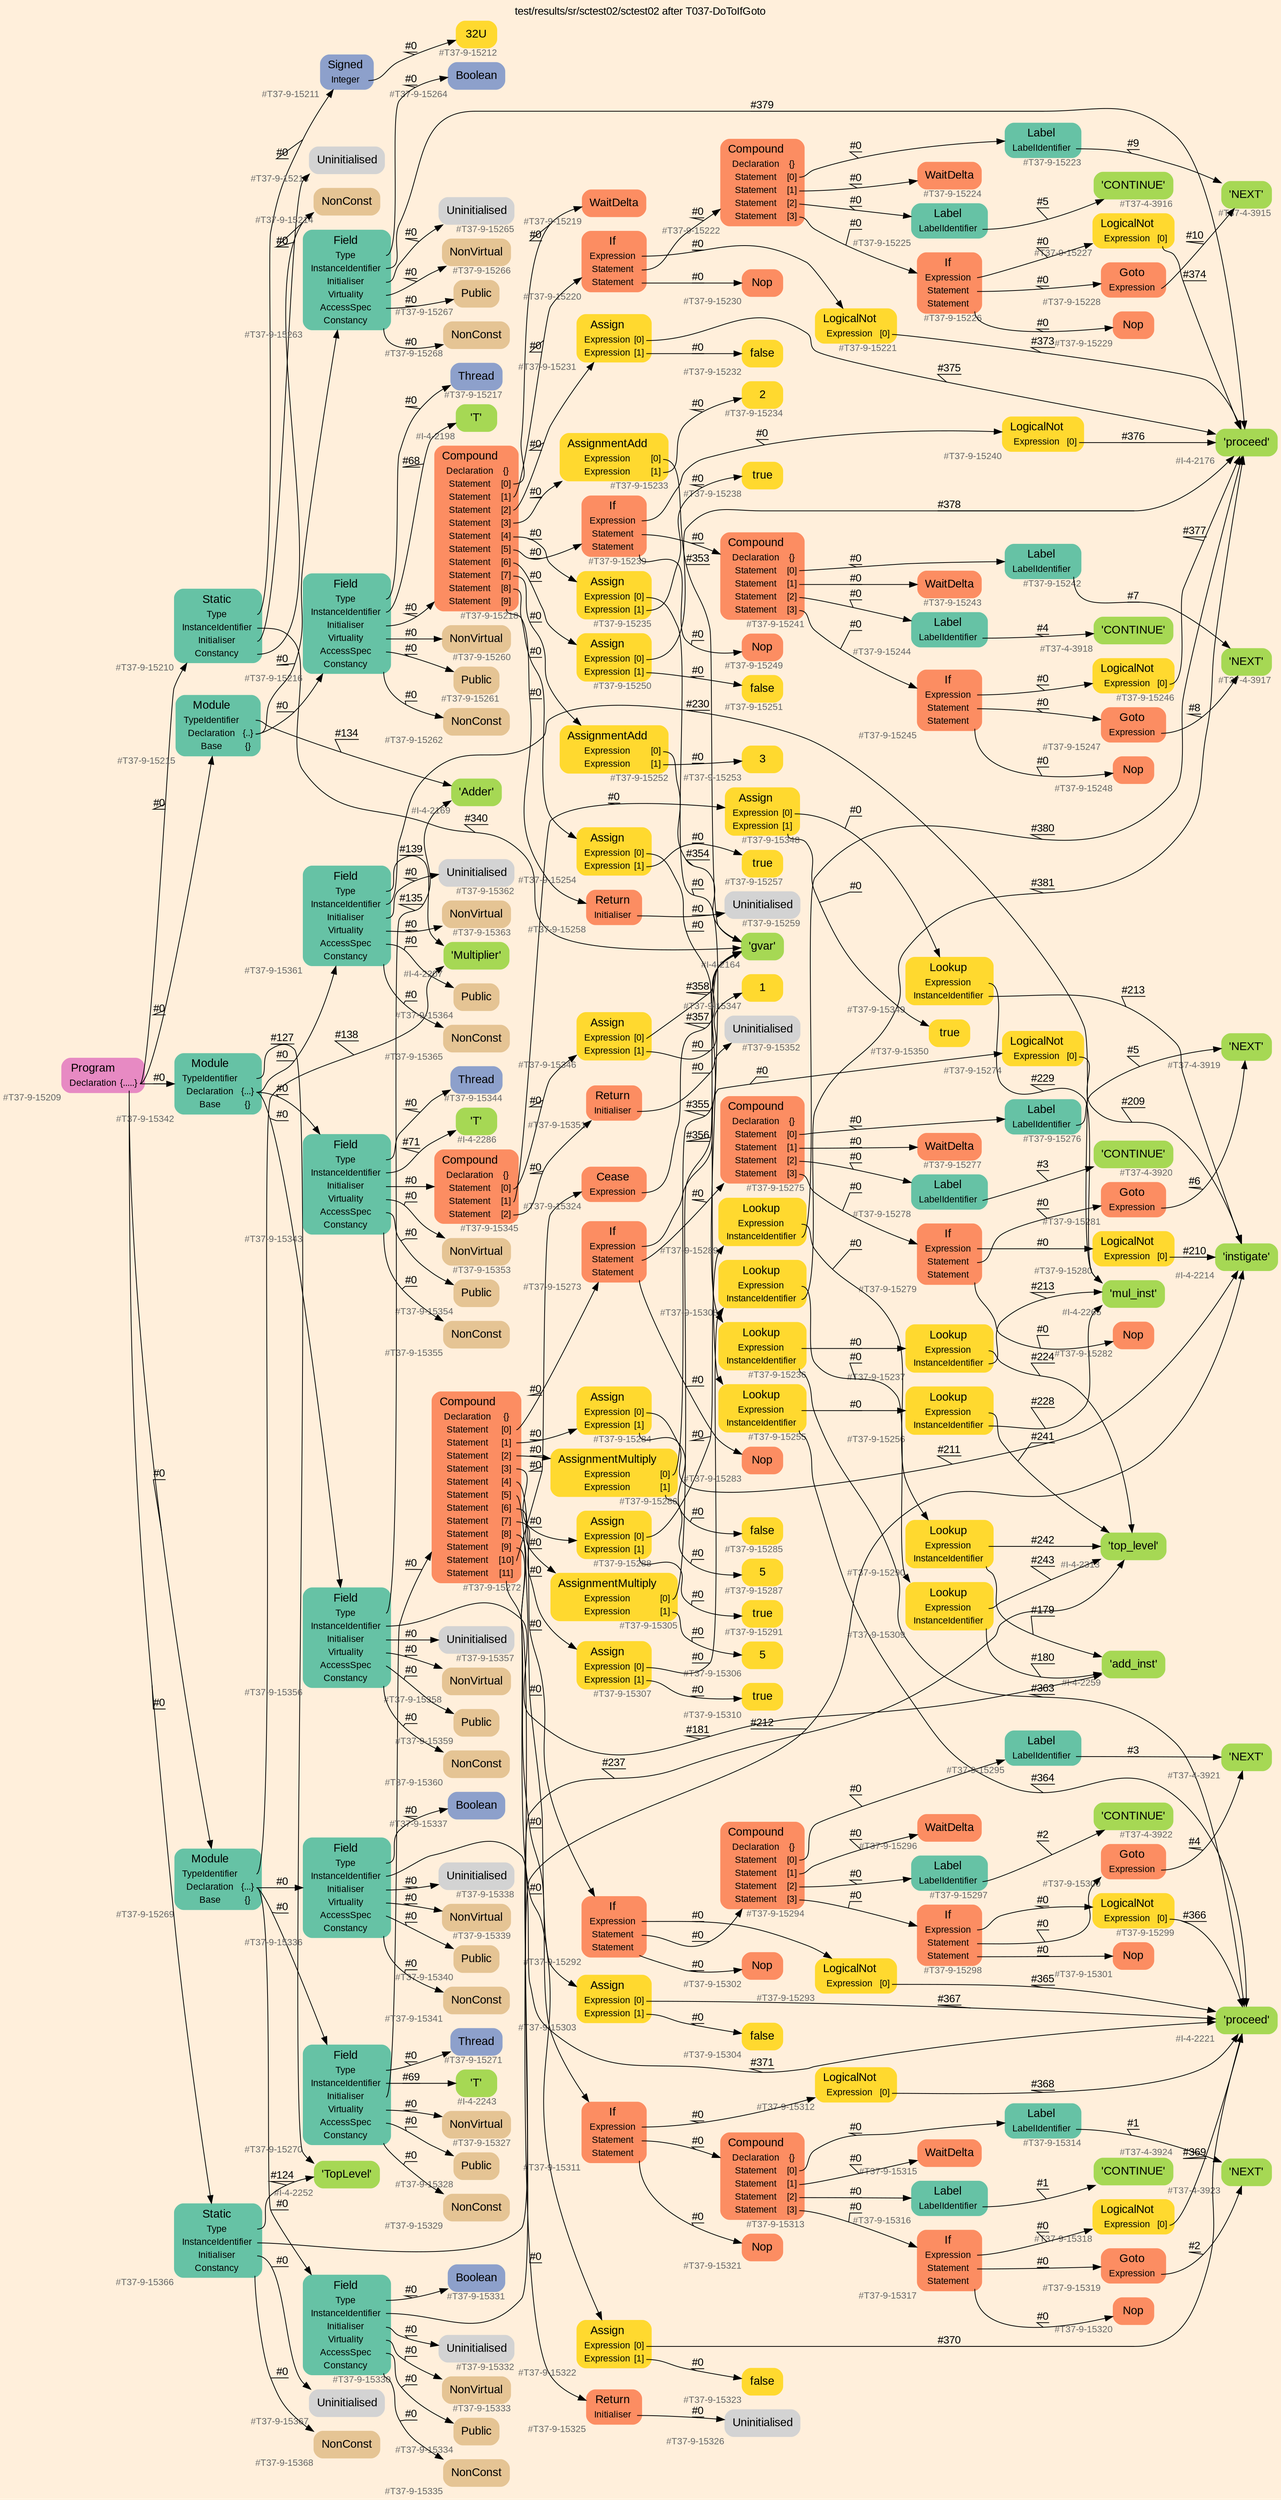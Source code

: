 digraph "test/results/sr/sctest02/sctest02 after T037-DoToIfGoto" {
label = "test/results/sr/sctest02/sctest02 after T037-DoToIfGoto"
labelloc = t
graph [
    rankdir = "LR"
    ranksep = 0.3
    bgcolor = antiquewhite1
    color = black
    fontcolor = black
    fontname = "Arial"
];
node [
    fontname = "Arial"
];
edge [
    fontname = "Arial"
];

// -------------------- node figure --------------------
// -------- block #T37-9-15209 ----------
"#T37-9-15209" [
    fillcolor = "/set28/4"
    xlabel = "#T37-9-15209"
    fontsize = "12"
    fontcolor = grey40
    shape = "plaintext"
    label = <<TABLE BORDER="0" CELLBORDER="0" CELLSPACING="0">
     <TR><TD><FONT COLOR="black" POINT-SIZE="15">Program</FONT></TD></TR>
     <TR><TD><FONT COLOR="black" POINT-SIZE="12">Declaration</FONT></TD><TD PORT="port0"><FONT COLOR="black" POINT-SIZE="12">{.....}</FONT></TD></TR>
    </TABLE>>
    style = "rounded,filled"
];

// -------- block #T37-9-15210 ----------
"#T37-9-15210" [
    fillcolor = "/set28/1"
    xlabel = "#T37-9-15210"
    fontsize = "12"
    fontcolor = grey40
    shape = "plaintext"
    label = <<TABLE BORDER="0" CELLBORDER="0" CELLSPACING="0">
     <TR><TD><FONT COLOR="black" POINT-SIZE="15">Static</FONT></TD></TR>
     <TR><TD><FONT COLOR="black" POINT-SIZE="12">Type</FONT></TD><TD PORT="port0"></TD></TR>
     <TR><TD><FONT COLOR="black" POINT-SIZE="12">InstanceIdentifier</FONT></TD><TD PORT="port1"></TD></TR>
     <TR><TD><FONT COLOR="black" POINT-SIZE="12">Initialiser</FONT></TD><TD PORT="port2"></TD></TR>
     <TR><TD><FONT COLOR="black" POINT-SIZE="12">Constancy</FONT></TD><TD PORT="port3"></TD></TR>
    </TABLE>>
    style = "rounded,filled"
];

// -------- block #T37-9-15211 ----------
"#T37-9-15211" [
    fillcolor = "/set28/3"
    xlabel = "#T37-9-15211"
    fontsize = "12"
    fontcolor = grey40
    shape = "plaintext"
    label = <<TABLE BORDER="0" CELLBORDER="0" CELLSPACING="0">
     <TR><TD><FONT COLOR="black" POINT-SIZE="15">Signed</FONT></TD></TR>
     <TR><TD><FONT COLOR="black" POINT-SIZE="12">Integer</FONT></TD><TD PORT="port0"></TD></TR>
    </TABLE>>
    style = "rounded,filled"
];

// -------- block #T37-9-15212 ----------
"#T37-9-15212" [
    fillcolor = "/set28/6"
    xlabel = "#T37-9-15212"
    fontsize = "12"
    fontcolor = grey40
    shape = "plaintext"
    label = <<TABLE BORDER="0" CELLBORDER="0" CELLSPACING="0">
     <TR><TD><FONT COLOR="black" POINT-SIZE="15">32U</FONT></TD></TR>
    </TABLE>>
    style = "rounded,filled"
];

// -------- block #I-4-2164 ----------
"#I-4-2164" [
    fillcolor = "/set28/5"
    xlabel = "#I-4-2164"
    fontsize = "12"
    fontcolor = grey40
    shape = "plaintext"
    label = <<TABLE BORDER="0" CELLBORDER="0" CELLSPACING="0">
     <TR><TD><FONT COLOR="black" POINT-SIZE="15">'gvar'</FONT></TD></TR>
    </TABLE>>
    style = "rounded,filled"
];

// -------- block #T37-9-15213 ----------
"#T37-9-15213" [
    xlabel = "#T37-9-15213"
    fontsize = "12"
    fontcolor = grey40
    shape = "plaintext"
    label = <<TABLE BORDER="0" CELLBORDER="0" CELLSPACING="0">
     <TR><TD><FONT COLOR="black" POINT-SIZE="15">Uninitialised</FONT></TD></TR>
    </TABLE>>
    style = "rounded,filled"
];

// -------- block #T37-9-15214 ----------
"#T37-9-15214" [
    fillcolor = "/set28/7"
    xlabel = "#T37-9-15214"
    fontsize = "12"
    fontcolor = grey40
    shape = "plaintext"
    label = <<TABLE BORDER="0" CELLBORDER="0" CELLSPACING="0">
     <TR><TD><FONT COLOR="black" POINT-SIZE="15">NonConst</FONT></TD></TR>
    </TABLE>>
    style = "rounded,filled"
];

// -------- block #T37-9-15215 ----------
"#T37-9-15215" [
    fillcolor = "/set28/1"
    xlabel = "#T37-9-15215"
    fontsize = "12"
    fontcolor = grey40
    shape = "plaintext"
    label = <<TABLE BORDER="0" CELLBORDER="0" CELLSPACING="0">
     <TR><TD><FONT COLOR="black" POINT-SIZE="15">Module</FONT></TD></TR>
     <TR><TD><FONT COLOR="black" POINT-SIZE="12">TypeIdentifier</FONT></TD><TD PORT="port0"></TD></TR>
     <TR><TD><FONT COLOR="black" POINT-SIZE="12">Declaration</FONT></TD><TD PORT="port1"><FONT COLOR="black" POINT-SIZE="12">{..}</FONT></TD></TR>
     <TR><TD><FONT COLOR="black" POINT-SIZE="12">Base</FONT></TD><TD PORT="port2"><FONT COLOR="black" POINT-SIZE="12">{}</FONT></TD></TR>
    </TABLE>>
    style = "rounded,filled"
];

// -------- block #I-4-2169 ----------
"#I-4-2169" [
    fillcolor = "/set28/5"
    xlabel = "#I-4-2169"
    fontsize = "12"
    fontcolor = grey40
    shape = "plaintext"
    label = <<TABLE BORDER="0" CELLBORDER="0" CELLSPACING="0">
     <TR><TD><FONT COLOR="black" POINT-SIZE="15">'Adder'</FONT></TD></TR>
    </TABLE>>
    style = "rounded,filled"
];

// -------- block #T37-9-15216 ----------
"#T37-9-15216" [
    fillcolor = "/set28/1"
    xlabel = "#T37-9-15216"
    fontsize = "12"
    fontcolor = grey40
    shape = "plaintext"
    label = <<TABLE BORDER="0" CELLBORDER="0" CELLSPACING="0">
     <TR><TD><FONT COLOR="black" POINT-SIZE="15">Field</FONT></TD></TR>
     <TR><TD><FONT COLOR="black" POINT-SIZE="12">Type</FONT></TD><TD PORT="port0"></TD></TR>
     <TR><TD><FONT COLOR="black" POINT-SIZE="12">InstanceIdentifier</FONT></TD><TD PORT="port1"></TD></TR>
     <TR><TD><FONT COLOR="black" POINT-SIZE="12">Initialiser</FONT></TD><TD PORT="port2"></TD></TR>
     <TR><TD><FONT COLOR="black" POINT-SIZE="12">Virtuality</FONT></TD><TD PORT="port3"></TD></TR>
     <TR><TD><FONT COLOR="black" POINT-SIZE="12">AccessSpec</FONT></TD><TD PORT="port4"></TD></TR>
     <TR><TD><FONT COLOR="black" POINT-SIZE="12">Constancy</FONT></TD><TD PORT="port5"></TD></TR>
    </TABLE>>
    style = "rounded,filled"
];

// -------- block #T37-9-15217 ----------
"#T37-9-15217" [
    fillcolor = "/set28/3"
    xlabel = "#T37-9-15217"
    fontsize = "12"
    fontcolor = grey40
    shape = "plaintext"
    label = <<TABLE BORDER="0" CELLBORDER="0" CELLSPACING="0">
     <TR><TD><FONT COLOR="black" POINT-SIZE="15">Thread</FONT></TD></TR>
    </TABLE>>
    style = "rounded,filled"
];

// -------- block #I-4-2198 ----------
"#I-4-2198" [
    fillcolor = "/set28/5"
    xlabel = "#I-4-2198"
    fontsize = "12"
    fontcolor = grey40
    shape = "plaintext"
    label = <<TABLE BORDER="0" CELLBORDER="0" CELLSPACING="0">
     <TR><TD><FONT COLOR="black" POINT-SIZE="15">'T'</FONT></TD></TR>
    </TABLE>>
    style = "rounded,filled"
];

// -------- block #T37-9-15218 ----------
"#T37-9-15218" [
    fillcolor = "/set28/2"
    xlabel = "#T37-9-15218"
    fontsize = "12"
    fontcolor = grey40
    shape = "plaintext"
    label = <<TABLE BORDER="0" CELLBORDER="0" CELLSPACING="0">
     <TR><TD><FONT COLOR="black" POINT-SIZE="15">Compound</FONT></TD></TR>
     <TR><TD><FONT COLOR="black" POINT-SIZE="12">Declaration</FONT></TD><TD PORT="port0"><FONT COLOR="black" POINT-SIZE="12">{}</FONT></TD></TR>
     <TR><TD><FONT COLOR="black" POINT-SIZE="12">Statement</FONT></TD><TD PORT="port1"><FONT COLOR="black" POINT-SIZE="12">[0]</FONT></TD></TR>
     <TR><TD><FONT COLOR="black" POINT-SIZE="12">Statement</FONT></TD><TD PORT="port2"><FONT COLOR="black" POINT-SIZE="12">[1]</FONT></TD></TR>
     <TR><TD><FONT COLOR="black" POINT-SIZE="12">Statement</FONT></TD><TD PORT="port3"><FONT COLOR="black" POINT-SIZE="12">[2]</FONT></TD></TR>
     <TR><TD><FONT COLOR="black" POINT-SIZE="12">Statement</FONT></TD><TD PORT="port4"><FONT COLOR="black" POINT-SIZE="12">[3]</FONT></TD></TR>
     <TR><TD><FONT COLOR="black" POINT-SIZE="12">Statement</FONT></TD><TD PORT="port5"><FONT COLOR="black" POINT-SIZE="12">[4]</FONT></TD></TR>
     <TR><TD><FONT COLOR="black" POINT-SIZE="12">Statement</FONT></TD><TD PORT="port6"><FONT COLOR="black" POINT-SIZE="12">[5]</FONT></TD></TR>
     <TR><TD><FONT COLOR="black" POINT-SIZE="12">Statement</FONT></TD><TD PORT="port7"><FONT COLOR="black" POINT-SIZE="12">[6]</FONT></TD></TR>
     <TR><TD><FONT COLOR="black" POINT-SIZE="12">Statement</FONT></TD><TD PORT="port8"><FONT COLOR="black" POINT-SIZE="12">[7]</FONT></TD></TR>
     <TR><TD><FONT COLOR="black" POINT-SIZE="12">Statement</FONT></TD><TD PORT="port9"><FONT COLOR="black" POINT-SIZE="12">[8]</FONT></TD></TR>
     <TR><TD><FONT COLOR="black" POINT-SIZE="12">Statement</FONT></TD><TD PORT="port10"><FONT COLOR="black" POINT-SIZE="12">[9]</FONT></TD></TR>
    </TABLE>>
    style = "rounded,filled"
];

// -------- block #T37-9-15219 ----------
"#T37-9-15219" [
    fillcolor = "/set28/2"
    xlabel = "#T37-9-15219"
    fontsize = "12"
    fontcolor = grey40
    shape = "plaintext"
    label = <<TABLE BORDER="0" CELLBORDER="0" CELLSPACING="0">
     <TR><TD><FONT COLOR="black" POINT-SIZE="15">WaitDelta</FONT></TD></TR>
    </TABLE>>
    style = "rounded,filled"
];

// -------- block #T37-9-15220 ----------
"#T37-9-15220" [
    fillcolor = "/set28/2"
    xlabel = "#T37-9-15220"
    fontsize = "12"
    fontcolor = grey40
    shape = "plaintext"
    label = <<TABLE BORDER="0" CELLBORDER="0" CELLSPACING="0">
     <TR><TD><FONT COLOR="black" POINT-SIZE="15">If</FONT></TD></TR>
     <TR><TD><FONT COLOR="black" POINT-SIZE="12">Expression</FONT></TD><TD PORT="port0"></TD></TR>
     <TR><TD><FONT COLOR="black" POINT-SIZE="12">Statement</FONT></TD><TD PORT="port1"></TD></TR>
     <TR><TD><FONT COLOR="black" POINT-SIZE="12">Statement</FONT></TD><TD PORT="port2"></TD></TR>
    </TABLE>>
    style = "rounded,filled"
];

// -------- block #T37-9-15221 ----------
"#T37-9-15221" [
    fillcolor = "/set28/6"
    xlabel = "#T37-9-15221"
    fontsize = "12"
    fontcolor = grey40
    shape = "plaintext"
    label = <<TABLE BORDER="0" CELLBORDER="0" CELLSPACING="0">
     <TR><TD><FONT COLOR="black" POINT-SIZE="15">LogicalNot</FONT></TD></TR>
     <TR><TD><FONT COLOR="black" POINT-SIZE="12">Expression</FONT></TD><TD PORT="port0"><FONT COLOR="black" POINT-SIZE="12">[0]</FONT></TD></TR>
    </TABLE>>
    style = "rounded,filled"
];

// -------- block #I-4-2176 ----------
"#I-4-2176" [
    fillcolor = "/set28/5"
    xlabel = "#I-4-2176"
    fontsize = "12"
    fontcolor = grey40
    shape = "plaintext"
    label = <<TABLE BORDER="0" CELLBORDER="0" CELLSPACING="0">
     <TR><TD><FONT COLOR="black" POINT-SIZE="15">'proceed'</FONT></TD></TR>
    </TABLE>>
    style = "rounded,filled"
];

// -------- block #T37-9-15222 ----------
"#T37-9-15222" [
    fillcolor = "/set28/2"
    xlabel = "#T37-9-15222"
    fontsize = "12"
    fontcolor = grey40
    shape = "plaintext"
    label = <<TABLE BORDER="0" CELLBORDER="0" CELLSPACING="0">
     <TR><TD><FONT COLOR="black" POINT-SIZE="15">Compound</FONT></TD></TR>
     <TR><TD><FONT COLOR="black" POINT-SIZE="12">Declaration</FONT></TD><TD PORT="port0"><FONT COLOR="black" POINT-SIZE="12">{}</FONT></TD></TR>
     <TR><TD><FONT COLOR="black" POINT-SIZE="12">Statement</FONT></TD><TD PORT="port1"><FONT COLOR="black" POINT-SIZE="12">[0]</FONT></TD></TR>
     <TR><TD><FONT COLOR="black" POINT-SIZE="12">Statement</FONT></TD><TD PORT="port2"><FONT COLOR="black" POINT-SIZE="12">[1]</FONT></TD></TR>
     <TR><TD><FONT COLOR="black" POINT-SIZE="12">Statement</FONT></TD><TD PORT="port3"><FONT COLOR="black" POINT-SIZE="12">[2]</FONT></TD></TR>
     <TR><TD><FONT COLOR="black" POINT-SIZE="12">Statement</FONT></TD><TD PORT="port4"><FONT COLOR="black" POINT-SIZE="12">[3]</FONT></TD></TR>
    </TABLE>>
    style = "rounded,filled"
];

// -------- block #T37-9-15223 ----------
"#T37-9-15223" [
    fillcolor = "/set28/1"
    xlabel = "#T37-9-15223"
    fontsize = "12"
    fontcolor = grey40
    shape = "plaintext"
    label = <<TABLE BORDER="0" CELLBORDER="0" CELLSPACING="0">
     <TR><TD><FONT COLOR="black" POINT-SIZE="15">Label</FONT></TD></TR>
     <TR><TD><FONT COLOR="black" POINT-SIZE="12">LabelIdentifier</FONT></TD><TD PORT="port0"></TD></TR>
    </TABLE>>
    style = "rounded,filled"
];

// -------- block #T37-4-3915 ----------
"#T37-4-3915" [
    fillcolor = "/set28/5"
    xlabel = "#T37-4-3915"
    fontsize = "12"
    fontcolor = grey40
    shape = "plaintext"
    label = <<TABLE BORDER="0" CELLBORDER="0" CELLSPACING="0">
     <TR><TD><FONT COLOR="black" POINT-SIZE="15">'NEXT'</FONT></TD></TR>
    </TABLE>>
    style = "rounded,filled"
];

// -------- block #T37-9-15224 ----------
"#T37-9-15224" [
    fillcolor = "/set28/2"
    xlabel = "#T37-9-15224"
    fontsize = "12"
    fontcolor = grey40
    shape = "plaintext"
    label = <<TABLE BORDER="0" CELLBORDER="0" CELLSPACING="0">
     <TR><TD><FONT COLOR="black" POINT-SIZE="15">WaitDelta</FONT></TD></TR>
    </TABLE>>
    style = "rounded,filled"
];

// -------- block #T37-9-15225 ----------
"#T37-9-15225" [
    fillcolor = "/set28/1"
    xlabel = "#T37-9-15225"
    fontsize = "12"
    fontcolor = grey40
    shape = "plaintext"
    label = <<TABLE BORDER="0" CELLBORDER="0" CELLSPACING="0">
     <TR><TD><FONT COLOR="black" POINT-SIZE="15">Label</FONT></TD></TR>
     <TR><TD><FONT COLOR="black" POINT-SIZE="12">LabelIdentifier</FONT></TD><TD PORT="port0"></TD></TR>
    </TABLE>>
    style = "rounded,filled"
];

// -------- block #T37-4-3916 ----------
"#T37-4-3916" [
    fillcolor = "/set28/5"
    xlabel = "#T37-4-3916"
    fontsize = "12"
    fontcolor = grey40
    shape = "plaintext"
    label = <<TABLE BORDER="0" CELLBORDER="0" CELLSPACING="0">
     <TR><TD><FONT COLOR="black" POINT-SIZE="15">'CONTINUE'</FONT></TD></TR>
    </TABLE>>
    style = "rounded,filled"
];

// -------- block #T37-9-15226 ----------
"#T37-9-15226" [
    fillcolor = "/set28/2"
    xlabel = "#T37-9-15226"
    fontsize = "12"
    fontcolor = grey40
    shape = "plaintext"
    label = <<TABLE BORDER="0" CELLBORDER="0" CELLSPACING="0">
     <TR><TD><FONT COLOR="black" POINT-SIZE="15">If</FONT></TD></TR>
     <TR><TD><FONT COLOR="black" POINT-SIZE="12">Expression</FONT></TD><TD PORT="port0"></TD></TR>
     <TR><TD><FONT COLOR="black" POINT-SIZE="12">Statement</FONT></TD><TD PORT="port1"></TD></TR>
     <TR><TD><FONT COLOR="black" POINT-SIZE="12">Statement</FONT></TD><TD PORT="port2"></TD></TR>
    </TABLE>>
    style = "rounded,filled"
];

// -------- block #T37-9-15227 ----------
"#T37-9-15227" [
    fillcolor = "/set28/6"
    xlabel = "#T37-9-15227"
    fontsize = "12"
    fontcolor = grey40
    shape = "plaintext"
    label = <<TABLE BORDER="0" CELLBORDER="0" CELLSPACING="0">
     <TR><TD><FONT COLOR="black" POINT-SIZE="15">LogicalNot</FONT></TD></TR>
     <TR><TD><FONT COLOR="black" POINT-SIZE="12">Expression</FONT></TD><TD PORT="port0"><FONT COLOR="black" POINT-SIZE="12">[0]</FONT></TD></TR>
    </TABLE>>
    style = "rounded,filled"
];

// -------- block #T37-9-15228 ----------
"#T37-9-15228" [
    fillcolor = "/set28/2"
    xlabel = "#T37-9-15228"
    fontsize = "12"
    fontcolor = grey40
    shape = "plaintext"
    label = <<TABLE BORDER="0" CELLBORDER="0" CELLSPACING="0">
     <TR><TD><FONT COLOR="black" POINT-SIZE="15">Goto</FONT></TD></TR>
     <TR><TD><FONT COLOR="black" POINT-SIZE="12">Expression</FONT></TD><TD PORT="port0"></TD></TR>
    </TABLE>>
    style = "rounded,filled"
];

// -------- block #T37-9-15229 ----------
"#T37-9-15229" [
    fillcolor = "/set28/2"
    xlabel = "#T37-9-15229"
    fontsize = "12"
    fontcolor = grey40
    shape = "plaintext"
    label = <<TABLE BORDER="0" CELLBORDER="0" CELLSPACING="0">
     <TR><TD><FONT COLOR="black" POINT-SIZE="15">Nop</FONT></TD></TR>
    </TABLE>>
    style = "rounded,filled"
];

// -------- block #T37-9-15230 ----------
"#T37-9-15230" [
    fillcolor = "/set28/2"
    xlabel = "#T37-9-15230"
    fontsize = "12"
    fontcolor = grey40
    shape = "plaintext"
    label = <<TABLE BORDER="0" CELLBORDER="0" CELLSPACING="0">
     <TR><TD><FONT COLOR="black" POINT-SIZE="15">Nop</FONT></TD></TR>
    </TABLE>>
    style = "rounded,filled"
];

// -------- block #T37-9-15231 ----------
"#T37-9-15231" [
    fillcolor = "/set28/6"
    xlabel = "#T37-9-15231"
    fontsize = "12"
    fontcolor = grey40
    shape = "plaintext"
    label = <<TABLE BORDER="0" CELLBORDER="0" CELLSPACING="0">
     <TR><TD><FONT COLOR="black" POINT-SIZE="15">Assign</FONT></TD></TR>
     <TR><TD><FONT COLOR="black" POINT-SIZE="12">Expression</FONT></TD><TD PORT="port0"><FONT COLOR="black" POINT-SIZE="12">[0]</FONT></TD></TR>
     <TR><TD><FONT COLOR="black" POINT-SIZE="12">Expression</FONT></TD><TD PORT="port1"><FONT COLOR="black" POINT-SIZE="12">[1]</FONT></TD></TR>
    </TABLE>>
    style = "rounded,filled"
];

// -------- block #T37-9-15232 ----------
"#T37-9-15232" [
    fillcolor = "/set28/6"
    xlabel = "#T37-9-15232"
    fontsize = "12"
    fontcolor = grey40
    shape = "plaintext"
    label = <<TABLE BORDER="0" CELLBORDER="0" CELLSPACING="0">
     <TR><TD><FONT COLOR="black" POINT-SIZE="15">false</FONT></TD></TR>
    </TABLE>>
    style = "rounded,filled"
];

// -------- block #T37-9-15233 ----------
"#T37-9-15233" [
    fillcolor = "/set28/6"
    xlabel = "#T37-9-15233"
    fontsize = "12"
    fontcolor = grey40
    shape = "plaintext"
    label = <<TABLE BORDER="0" CELLBORDER="0" CELLSPACING="0">
     <TR><TD><FONT COLOR="black" POINT-SIZE="15">AssignmentAdd</FONT></TD></TR>
     <TR><TD><FONT COLOR="black" POINT-SIZE="12">Expression</FONT></TD><TD PORT="port0"><FONT COLOR="black" POINT-SIZE="12">[0]</FONT></TD></TR>
     <TR><TD><FONT COLOR="black" POINT-SIZE="12">Expression</FONT></TD><TD PORT="port1"><FONT COLOR="black" POINT-SIZE="12">[1]</FONT></TD></TR>
    </TABLE>>
    style = "rounded,filled"
];

// -------- block #T37-9-15234 ----------
"#T37-9-15234" [
    fillcolor = "/set28/6"
    xlabel = "#T37-9-15234"
    fontsize = "12"
    fontcolor = grey40
    shape = "plaintext"
    label = <<TABLE BORDER="0" CELLBORDER="0" CELLSPACING="0">
     <TR><TD><FONT COLOR="black" POINT-SIZE="15">2</FONT></TD></TR>
    </TABLE>>
    style = "rounded,filled"
];

// -------- block #T37-9-15235 ----------
"#T37-9-15235" [
    fillcolor = "/set28/6"
    xlabel = "#T37-9-15235"
    fontsize = "12"
    fontcolor = grey40
    shape = "plaintext"
    label = <<TABLE BORDER="0" CELLBORDER="0" CELLSPACING="0">
     <TR><TD><FONT COLOR="black" POINT-SIZE="15">Assign</FONT></TD></TR>
     <TR><TD><FONT COLOR="black" POINT-SIZE="12">Expression</FONT></TD><TD PORT="port0"><FONT COLOR="black" POINT-SIZE="12">[0]</FONT></TD></TR>
     <TR><TD><FONT COLOR="black" POINT-SIZE="12">Expression</FONT></TD><TD PORT="port1"><FONT COLOR="black" POINT-SIZE="12">[1]</FONT></TD></TR>
    </TABLE>>
    style = "rounded,filled"
];

// -------- block #T37-9-15236 ----------
"#T37-9-15236" [
    fillcolor = "/set28/6"
    xlabel = "#T37-9-15236"
    fontsize = "12"
    fontcolor = grey40
    shape = "plaintext"
    label = <<TABLE BORDER="0" CELLBORDER="0" CELLSPACING="0">
     <TR><TD><FONT COLOR="black" POINT-SIZE="15">Lookup</FONT></TD></TR>
     <TR><TD><FONT COLOR="black" POINT-SIZE="12">Expression</FONT></TD><TD PORT="port0"></TD></TR>
     <TR><TD><FONT COLOR="black" POINT-SIZE="12">InstanceIdentifier</FONT></TD><TD PORT="port1"></TD></TR>
    </TABLE>>
    style = "rounded,filled"
];

// -------- block #T37-9-15237 ----------
"#T37-9-15237" [
    fillcolor = "/set28/6"
    xlabel = "#T37-9-15237"
    fontsize = "12"
    fontcolor = grey40
    shape = "plaintext"
    label = <<TABLE BORDER="0" CELLBORDER="0" CELLSPACING="0">
     <TR><TD><FONT COLOR="black" POINT-SIZE="15">Lookup</FONT></TD></TR>
     <TR><TD><FONT COLOR="black" POINT-SIZE="12">Expression</FONT></TD><TD PORT="port0"></TD></TR>
     <TR><TD><FONT COLOR="black" POINT-SIZE="12">InstanceIdentifier</FONT></TD><TD PORT="port1"></TD></TR>
    </TABLE>>
    style = "rounded,filled"
];

// -------- block #I-4-2313 ----------
"#I-4-2313" [
    fillcolor = "/set28/5"
    xlabel = "#I-4-2313"
    fontsize = "12"
    fontcolor = grey40
    shape = "plaintext"
    label = <<TABLE BORDER="0" CELLBORDER="0" CELLSPACING="0">
     <TR><TD><FONT COLOR="black" POINT-SIZE="15">'top_level'</FONT></TD></TR>
    </TABLE>>
    style = "rounded,filled"
];

// -------- block #I-4-2265 ----------
"#I-4-2265" [
    fillcolor = "/set28/5"
    xlabel = "#I-4-2265"
    fontsize = "12"
    fontcolor = grey40
    shape = "plaintext"
    label = <<TABLE BORDER="0" CELLBORDER="0" CELLSPACING="0">
     <TR><TD><FONT COLOR="black" POINT-SIZE="15">'mul_inst'</FONT></TD></TR>
    </TABLE>>
    style = "rounded,filled"
];

// -------- block #I-4-2221 ----------
"#I-4-2221" [
    fillcolor = "/set28/5"
    xlabel = "#I-4-2221"
    fontsize = "12"
    fontcolor = grey40
    shape = "plaintext"
    label = <<TABLE BORDER="0" CELLBORDER="0" CELLSPACING="0">
     <TR><TD><FONT COLOR="black" POINT-SIZE="15">'proceed'</FONT></TD></TR>
    </TABLE>>
    style = "rounded,filled"
];

// -------- block #T37-9-15238 ----------
"#T37-9-15238" [
    fillcolor = "/set28/6"
    xlabel = "#T37-9-15238"
    fontsize = "12"
    fontcolor = grey40
    shape = "plaintext"
    label = <<TABLE BORDER="0" CELLBORDER="0" CELLSPACING="0">
     <TR><TD><FONT COLOR="black" POINT-SIZE="15">true</FONT></TD></TR>
    </TABLE>>
    style = "rounded,filled"
];

// -------- block #T37-9-15239 ----------
"#T37-9-15239" [
    fillcolor = "/set28/2"
    xlabel = "#T37-9-15239"
    fontsize = "12"
    fontcolor = grey40
    shape = "plaintext"
    label = <<TABLE BORDER="0" CELLBORDER="0" CELLSPACING="0">
     <TR><TD><FONT COLOR="black" POINT-SIZE="15">If</FONT></TD></TR>
     <TR><TD><FONT COLOR="black" POINT-SIZE="12">Expression</FONT></TD><TD PORT="port0"></TD></TR>
     <TR><TD><FONT COLOR="black" POINT-SIZE="12">Statement</FONT></TD><TD PORT="port1"></TD></TR>
     <TR><TD><FONT COLOR="black" POINT-SIZE="12">Statement</FONT></TD><TD PORT="port2"></TD></TR>
    </TABLE>>
    style = "rounded,filled"
];

// -------- block #T37-9-15240 ----------
"#T37-9-15240" [
    fillcolor = "/set28/6"
    xlabel = "#T37-9-15240"
    fontsize = "12"
    fontcolor = grey40
    shape = "plaintext"
    label = <<TABLE BORDER="0" CELLBORDER="0" CELLSPACING="0">
     <TR><TD><FONT COLOR="black" POINT-SIZE="15">LogicalNot</FONT></TD></TR>
     <TR><TD><FONT COLOR="black" POINT-SIZE="12">Expression</FONT></TD><TD PORT="port0"><FONT COLOR="black" POINT-SIZE="12">[0]</FONT></TD></TR>
    </TABLE>>
    style = "rounded,filled"
];

// -------- block #T37-9-15241 ----------
"#T37-9-15241" [
    fillcolor = "/set28/2"
    xlabel = "#T37-9-15241"
    fontsize = "12"
    fontcolor = grey40
    shape = "plaintext"
    label = <<TABLE BORDER="0" CELLBORDER="0" CELLSPACING="0">
     <TR><TD><FONT COLOR="black" POINT-SIZE="15">Compound</FONT></TD></TR>
     <TR><TD><FONT COLOR="black" POINT-SIZE="12">Declaration</FONT></TD><TD PORT="port0"><FONT COLOR="black" POINT-SIZE="12">{}</FONT></TD></TR>
     <TR><TD><FONT COLOR="black" POINT-SIZE="12">Statement</FONT></TD><TD PORT="port1"><FONT COLOR="black" POINT-SIZE="12">[0]</FONT></TD></TR>
     <TR><TD><FONT COLOR="black" POINT-SIZE="12">Statement</FONT></TD><TD PORT="port2"><FONT COLOR="black" POINT-SIZE="12">[1]</FONT></TD></TR>
     <TR><TD><FONT COLOR="black" POINT-SIZE="12">Statement</FONT></TD><TD PORT="port3"><FONT COLOR="black" POINT-SIZE="12">[2]</FONT></TD></TR>
     <TR><TD><FONT COLOR="black" POINT-SIZE="12">Statement</FONT></TD><TD PORT="port4"><FONT COLOR="black" POINT-SIZE="12">[3]</FONT></TD></TR>
    </TABLE>>
    style = "rounded,filled"
];

// -------- block #T37-9-15242 ----------
"#T37-9-15242" [
    fillcolor = "/set28/1"
    xlabel = "#T37-9-15242"
    fontsize = "12"
    fontcolor = grey40
    shape = "plaintext"
    label = <<TABLE BORDER="0" CELLBORDER="0" CELLSPACING="0">
     <TR><TD><FONT COLOR="black" POINT-SIZE="15">Label</FONT></TD></TR>
     <TR><TD><FONT COLOR="black" POINT-SIZE="12">LabelIdentifier</FONT></TD><TD PORT="port0"></TD></TR>
    </TABLE>>
    style = "rounded,filled"
];

// -------- block #T37-4-3917 ----------
"#T37-4-3917" [
    fillcolor = "/set28/5"
    xlabel = "#T37-4-3917"
    fontsize = "12"
    fontcolor = grey40
    shape = "plaintext"
    label = <<TABLE BORDER="0" CELLBORDER="0" CELLSPACING="0">
     <TR><TD><FONT COLOR="black" POINT-SIZE="15">'NEXT'</FONT></TD></TR>
    </TABLE>>
    style = "rounded,filled"
];

// -------- block #T37-9-15243 ----------
"#T37-9-15243" [
    fillcolor = "/set28/2"
    xlabel = "#T37-9-15243"
    fontsize = "12"
    fontcolor = grey40
    shape = "plaintext"
    label = <<TABLE BORDER="0" CELLBORDER="0" CELLSPACING="0">
     <TR><TD><FONT COLOR="black" POINT-SIZE="15">WaitDelta</FONT></TD></TR>
    </TABLE>>
    style = "rounded,filled"
];

// -------- block #T37-9-15244 ----------
"#T37-9-15244" [
    fillcolor = "/set28/1"
    xlabel = "#T37-9-15244"
    fontsize = "12"
    fontcolor = grey40
    shape = "plaintext"
    label = <<TABLE BORDER="0" CELLBORDER="0" CELLSPACING="0">
     <TR><TD><FONT COLOR="black" POINT-SIZE="15">Label</FONT></TD></TR>
     <TR><TD><FONT COLOR="black" POINT-SIZE="12">LabelIdentifier</FONT></TD><TD PORT="port0"></TD></TR>
    </TABLE>>
    style = "rounded,filled"
];

// -------- block #T37-4-3918 ----------
"#T37-4-3918" [
    fillcolor = "/set28/5"
    xlabel = "#T37-4-3918"
    fontsize = "12"
    fontcolor = grey40
    shape = "plaintext"
    label = <<TABLE BORDER="0" CELLBORDER="0" CELLSPACING="0">
     <TR><TD><FONT COLOR="black" POINT-SIZE="15">'CONTINUE'</FONT></TD></TR>
    </TABLE>>
    style = "rounded,filled"
];

// -------- block #T37-9-15245 ----------
"#T37-9-15245" [
    fillcolor = "/set28/2"
    xlabel = "#T37-9-15245"
    fontsize = "12"
    fontcolor = grey40
    shape = "plaintext"
    label = <<TABLE BORDER="0" CELLBORDER="0" CELLSPACING="0">
     <TR><TD><FONT COLOR="black" POINT-SIZE="15">If</FONT></TD></TR>
     <TR><TD><FONT COLOR="black" POINT-SIZE="12">Expression</FONT></TD><TD PORT="port0"></TD></TR>
     <TR><TD><FONT COLOR="black" POINT-SIZE="12">Statement</FONT></TD><TD PORT="port1"></TD></TR>
     <TR><TD><FONT COLOR="black" POINT-SIZE="12">Statement</FONT></TD><TD PORT="port2"></TD></TR>
    </TABLE>>
    style = "rounded,filled"
];

// -------- block #T37-9-15246 ----------
"#T37-9-15246" [
    fillcolor = "/set28/6"
    xlabel = "#T37-9-15246"
    fontsize = "12"
    fontcolor = grey40
    shape = "plaintext"
    label = <<TABLE BORDER="0" CELLBORDER="0" CELLSPACING="0">
     <TR><TD><FONT COLOR="black" POINT-SIZE="15">LogicalNot</FONT></TD></TR>
     <TR><TD><FONT COLOR="black" POINT-SIZE="12">Expression</FONT></TD><TD PORT="port0"><FONT COLOR="black" POINT-SIZE="12">[0]</FONT></TD></TR>
    </TABLE>>
    style = "rounded,filled"
];

// -------- block #T37-9-15247 ----------
"#T37-9-15247" [
    fillcolor = "/set28/2"
    xlabel = "#T37-9-15247"
    fontsize = "12"
    fontcolor = grey40
    shape = "plaintext"
    label = <<TABLE BORDER="0" CELLBORDER="0" CELLSPACING="0">
     <TR><TD><FONT COLOR="black" POINT-SIZE="15">Goto</FONT></TD></TR>
     <TR><TD><FONT COLOR="black" POINT-SIZE="12">Expression</FONT></TD><TD PORT="port0"></TD></TR>
    </TABLE>>
    style = "rounded,filled"
];

// -------- block #T37-9-15248 ----------
"#T37-9-15248" [
    fillcolor = "/set28/2"
    xlabel = "#T37-9-15248"
    fontsize = "12"
    fontcolor = grey40
    shape = "plaintext"
    label = <<TABLE BORDER="0" CELLBORDER="0" CELLSPACING="0">
     <TR><TD><FONT COLOR="black" POINT-SIZE="15">Nop</FONT></TD></TR>
    </TABLE>>
    style = "rounded,filled"
];

// -------- block #T37-9-15249 ----------
"#T37-9-15249" [
    fillcolor = "/set28/2"
    xlabel = "#T37-9-15249"
    fontsize = "12"
    fontcolor = grey40
    shape = "plaintext"
    label = <<TABLE BORDER="0" CELLBORDER="0" CELLSPACING="0">
     <TR><TD><FONT COLOR="black" POINT-SIZE="15">Nop</FONT></TD></TR>
    </TABLE>>
    style = "rounded,filled"
];

// -------- block #T37-9-15250 ----------
"#T37-9-15250" [
    fillcolor = "/set28/6"
    xlabel = "#T37-9-15250"
    fontsize = "12"
    fontcolor = grey40
    shape = "plaintext"
    label = <<TABLE BORDER="0" CELLBORDER="0" CELLSPACING="0">
     <TR><TD><FONT COLOR="black" POINT-SIZE="15">Assign</FONT></TD></TR>
     <TR><TD><FONT COLOR="black" POINT-SIZE="12">Expression</FONT></TD><TD PORT="port0"><FONT COLOR="black" POINT-SIZE="12">[0]</FONT></TD></TR>
     <TR><TD><FONT COLOR="black" POINT-SIZE="12">Expression</FONT></TD><TD PORT="port1"><FONT COLOR="black" POINT-SIZE="12">[1]</FONT></TD></TR>
    </TABLE>>
    style = "rounded,filled"
];

// -------- block #T37-9-15251 ----------
"#T37-9-15251" [
    fillcolor = "/set28/6"
    xlabel = "#T37-9-15251"
    fontsize = "12"
    fontcolor = grey40
    shape = "plaintext"
    label = <<TABLE BORDER="0" CELLBORDER="0" CELLSPACING="0">
     <TR><TD><FONT COLOR="black" POINT-SIZE="15">false</FONT></TD></TR>
    </TABLE>>
    style = "rounded,filled"
];

// -------- block #T37-9-15252 ----------
"#T37-9-15252" [
    fillcolor = "/set28/6"
    xlabel = "#T37-9-15252"
    fontsize = "12"
    fontcolor = grey40
    shape = "plaintext"
    label = <<TABLE BORDER="0" CELLBORDER="0" CELLSPACING="0">
     <TR><TD><FONT COLOR="black" POINT-SIZE="15">AssignmentAdd</FONT></TD></TR>
     <TR><TD><FONT COLOR="black" POINT-SIZE="12">Expression</FONT></TD><TD PORT="port0"><FONT COLOR="black" POINT-SIZE="12">[0]</FONT></TD></TR>
     <TR><TD><FONT COLOR="black" POINT-SIZE="12">Expression</FONT></TD><TD PORT="port1"><FONT COLOR="black" POINT-SIZE="12">[1]</FONT></TD></TR>
    </TABLE>>
    style = "rounded,filled"
];

// -------- block #T37-9-15253 ----------
"#T37-9-15253" [
    fillcolor = "/set28/6"
    xlabel = "#T37-9-15253"
    fontsize = "12"
    fontcolor = grey40
    shape = "plaintext"
    label = <<TABLE BORDER="0" CELLBORDER="0" CELLSPACING="0">
     <TR><TD><FONT COLOR="black" POINT-SIZE="15">3</FONT></TD></TR>
    </TABLE>>
    style = "rounded,filled"
];

// -------- block #T37-9-15254 ----------
"#T37-9-15254" [
    fillcolor = "/set28/6"
    xlabel = "#T37-9-15254"
    fontsize = "12"
    fontcolor = grey40
    shape = "plaintext"
    label = <<TABLE BORDER="0" CELLBORDER="0" CELLSPACING="0">
     <TR><TD><FONT COLOR="black" POINT-SIZE="15">Assign</FONT></TD></TR>
     <TR><TD><FONT COLOR="black" POINT-SIZE="12">Expression</FONT></TD><TD PORT="port0"><FONT COLOR="black" POINT-SIZE="12">[0]</FONT></TD></TR>
     <TR><TD><FONT COLOR="black" POINT-SIZE="12">Expression</FONT></TD><TD PORT="port1"><FONT COLOR="black" POINT-SIZE="12">[1]</FONT></TD></TR>
    </TABLE>>
    style = "rounded,filled"
];

// -------- block #T37-9-15255 ----------
"#T37-9-15255" [
    fillcolor = "/set28/6"
    xlabel = "#T37-9-15255"
    fontsize = "12"
    fontcolor = grey40
    shape = "plaintext"
    label = <<TABLE BORDER="0" CELLBORDER="0" CELLSPACING="0">
     <TR><TD><FONT COLOR="black" POINT-SIZE="15">Lookup</FONT></TD></TR>
     <TR><TD><FONT COLOR="black" POINT-SIZE="12">Expression</FONT></TD><TD PORT="port0"></TD></TR>
     <TR><TD><FONT COLOR="black" POINT-SIZE="12">InstanceIdentifier</FONT></TD><TD PORT="port1"></TD></TR>
    </TABLE>>
    style = "rounded,filled"
];

// -------- block #T37-9-15256 ----------
"#T37-9-15256" [
    fillcolor = "/set28/6"
    xlabel = "#T37-9-15256"
    fontsize = "12"
    fontcolor = grey40
    shape = "plaintext"
    label = <<TABLE BORDER="0" CELLBORDER="0" CELLSPACING="0">
     <TR><TD><FONT COLOR="black" POINT-SIZE="15">Lookup</FONT></TD></TR>
     <TR><TD><FONT COLOR="black" POINT-SIZE="12">Expression</FONT></TD><TD PORT="port0"></TD></TR>
     <TR><TD><FONT COLOR="black" POINT-SIZE="12">InstanceIdentifier</FONT></TD><TD PORT="port1"></TD></TR>
    </TABLE>>
    style = "rounded,filled"
];

// -------- block #T37-9-15257 ----------
"#T37-9-15257" [
    fillcolor = "/set28/6"
    xlabel = "#T37-9-15257"
    fontsize = "12"
    fontcolor = grey40
    shape = "plaintext"
    label = <<TABLE BORDER="0" CELLBORDER="0" CELLSPACING="0">
     <TR><TD><FONT COLOR="black" POINT-SIZE="15">true</FONT></TD></TR>
    </TABLE>>
    style = "rounded,filled"
];

// -------- block #T37-9-15258 ----------
"#T37-9-15258" [
    fillcolor = "/set28/2"
    xlabel = "#T37-9-15258"
    fontsize = "12"
    fontcolor = grey40
    shape = "plaintext"
    label = <<TABLE BORDER="0" CELLBORDER="0" CELLSPACING="0">
     <TR><TD><FONT COLOR="black" POINT-SIZE="15">Return</FONT></TD></TR>
     <TR><TD><FONT COLOR="black" POINT-SIZE="12">Initialiser</FONT></TD><TD PORT="port0"></TD></TR>
    </TABLE>>
    style = "rounded,filled"
];

// -------- block #T37-9-15259 ----------
"#T37-9-15259" [
    xlabel = "#T37-9-15259"
    fontsize = "12"
    fontcolor = grey40
    shape = "plaintext"
    label = <<TABLE BORDER="0" CELLBORDER="0" CELLSPACING="0">
     <TR><TD><FONT COLOR="black" POINT-SIZE="15">Uninitialised</FONT></TD></TR>
    </TABLE>>
    style = "rounded,filled"
];

// -------- block #T37-9-15260 ----------
"#T37-9-15260" [
    fillcolor = "/set28/7"
    xlabel = "#T37-9-15260"
    fontsize = "12"
    fontcolor = grey40
    shape = "plaintext"
    label = <<TABLE BORDER="0" CELLBORDER="0" CELLSPACING="0">
     <TR><TD><FONT COLOR="black" POINT-SIZE="15">NonVirtual</FONT></TD></TR>
    </TABLE>>
    style = "rounded,filled"
];

// -------- block #T37-9-15261 ----------
"#T37-9-15261" [
    fillcolor = "/set28/7"
    xlabel = "#T37-9-15261"
    fontsize = "12"
    fontcolor = grey40
    shape = "plaintext"
    label = <<TABLE BORDER="0" CELLBORDER="0" CELLSPACING="0">
     <TR><TD><FONT COLOR="black" POINT-SIZE="15">Public</FONT></TD></TR>
    </TABLE>>
    style = "rounded,filled"
];

// -------- block #T37-9-15262 ----------
"#T37-9-15262" [
    fillcolor = "/set28/7"
    xlabel = "#T37-9-15262"
    fontsize = "12"
    fontcolor = grey40
    shape = "plaintext"
    label = <<TABLE BORDER="0" CELLBORDER="0" CELLSPACING="0">
     <TR><TD><FONT COLOR="black" POINT-SIZE="15">NonConst</FONT></TD></TR>
    </TABLE>>
    style = "rounded,filled"
];

// -------- block #T37-9-15263 ----------
"#T37-9-15263" [
    fillcolor = "/set28/1"
    xlabel = "#T37-9-15263"
    fontsize = "12"
    fontcolor = grey40
    shape = "plaintext"
    label = <<TABLE BORDER="0" CELLBORDER="0" CELLSPACING="0">
     <TR><TD><FONT COLOR="black" POINT-SIZE="15">Field</FONT></TD></TR>
     <TR><TD><FONT COLOR="black" POINT-SIZE="12">Type</FONT></TD><TD PORT="port0"></TD></TR>
     <TR><TD><FONT COLOR="black" POINT-SIZE="12">InstanceIdentifier</FONT></TD><TD PORT="port1"></TD></TR>
     <TR><TD><FONT COLOR="black" POINT-SIZE="12">Initialiser</FONT></TD><TD PORT="port2"></TD></TR>
     <TR><TD><FONT COLOR="black" POINT-SIZE="12">Virtuality</FONT></TD><TD PORT="port3"></TD></TR>
     <TR><TD><FONT COLOR="black" POINT-SIZE="12">AccessSpec</FONT></TD><TD PORT="port4"></TD></TR>
     <TR><TD><FONT COLOR="black" POINT-SIZE="12">Constancy</FONT></TD><TD PORT="port5"></TD></TR>
    </TABLE>>
    style = "rounded,filled"
];

// -------- block #T37-9-15264 ----------
"#T37-9-15264" [
    fillcolor = "/set28/3"
    xlabel = "#T37-9-15264"
    fontsize = "12"
    fontcolor = grey40
    shape = "plaintext"
    label = <<TABLE BORDER="0" CELLBORDER="0" CELLSPACING="0">
     <TR><TD><FONT COLOR="black" POINT-SIZE="15">Boolean</FONT></TD></TR>
    </TABLE>>
    style = "rounded,filled"
];

// -------- block #T37-9-15265 ----------
"#T37-9-15265" [
    xlabel = "#T37-9-15265"
    fontsize = "12"
    fontcolor = grey40
    shape = "plaintext"
    label = <<TABLE BORDER="0" CELLBORDER="0" CELLSPACING="0">
     <TR><TD><FONT COLOR="black" POINT-SIZE="15">Uninitialised</FONT></TD></TR>
    </TABLE>>
    style = "rounded,filled"
];

// -------- block #T37-9-15266 ----------
"#T37-9-15266" [
    fillcolor = "/set28/7"
    xlabel = "#T37-9-15266"
    fontsize = "12"
    fontcolor = grey40
    shape = "plaintext"
    label = <<TABLE BORDER="0" CELLBORDER="0" CELLSPACING="0">
     <TR><TD><FONT COLOR="black" POINT-SIZE="15">NonVirtual</FONT></TD></TR>
    </TABLE>>
    style = "rounded,filled"
];

// -------- block #T37-9-15267 ----------
"#T37-9-15267" [
    fillcolor = "/set28/7"
    xlabel = "#T37-9-15267"
    fontsize = "12"
    fontcolor = grey40
    shape = "plaintext"
    label = <<TABLE BORDER="0" CELLBORDER="0" CELLSPACING="0">
     <TR><TD><FONT COLOR="black" POINT-SIZE="15">Public</FONT></TD></TR>
    </TABLE>>
    style = "rounded,filled"
];

// -------- block #T37-9-15268 ----------
"#T37-9-15268" [
    fillcolor = "/set28/7"
    xlabel = "#T37-9-15268"
    fontsize = "12"
    fontcolor = grey40
    shape = "plaintext"
    label = <<TABLE BORDER="0" CELLBORDER="0" CELLSPACING="0">
     <TR><TD><FONT COLOR="black" POINT-SIZE="15">NonConst</FONT></TD></TR>
    </TABLE>>
    style = "rounded,filled"
];

// -------- block #T37-9-15269 ----------
"#T37-9-15269" [
    fillcolor = "/set28/1"
    xlabel = "#T37-9-15269"
    fontsize = "12"
    fontcolor = grey40
    shape = "plaintext"
    label = <<TABLE BORDER="0" CELLBORDER="0" CELLSPACING="0">
     <TR><TD><FONT COLOR="black" POINT-SIZE="15">Module</FONT></TD></TR>
     <TR><TD><FONT COLOR="black" POINT-SIZE="12">TypeIdentifier</FONT></TD><TD PORT="port0"></TD></TR>
     <TR><TD><FONT COLOR="black" POINT-SIZE="12">Declaration</FONT></TD><TD PORT="port1"><FONT COLOR="black" POINT-SIZE="12">{...}</FONT></TD></TR>
     <TR><TD><FONT COLOR="black" POINT-SIZE="12">Base</FONT></TD><TD PORT="port2"><FONT COLOR="black" POINT-SIZE="12">{}</FONT></TD></TR>
    </TABLE>>
    style = "rounded,filled"
];

// -------- block #I-4-2207 ----------
"#I-4-2207" [
    fillcolor = "/set28/5"
    xlabel = "#I-4-2207"
    fontsize = "12"
    fontcolor = grey40
    shape = "plaintext"
    label = <<TABLE BORDER="0" CELLBORDER="0" CELLSPACING="0">
     <TR><TD><FONT COLOR="black" POINT-SIZE="15">'Multiplier'</FONT></TD></TR>
    </TABLE>>
    style = "rounded,filled"
];

// -------- block #T37-9-15270 ----------
"#T37-9-15270" [
    fillcolor = "/set28/1"
    xlabel = "#T37-9-15270"
    fontsize = "12"
    fontcolor = grey40
    shape = "plaintext"
    label = <<TABLE BORDER="0" CELLBORDER="0" CELLSPACING="0">
     <TR><TD><FONT COLOR="black" POINT-SIZE="15">Field</FONT></TD></TR>
     <TR><TD><FONT COLOR="black" POINT-SIZE="12">Type</FONT></TD><TD PORT="port0"></TD></TR>
     <TR><TD><FONT COLOR="black" POINT-SIZE="12">InstanceIdentifier</FONT></TD><TD PORT="port1"></TD></TR>
     <TR><TD><FONT COLOR="black" POINT-SIZE="12">Initialiser</FONT></TD><TD PORT="port2"></TD></TR>
     <TR><TD><FONT COLOR="black" POINT-SIZE="12">Virtuality</FONT></TD><TD PORT="port3"></TD></TR>
     <TR><TD><FONT COLOR="black" POINT-SIZE="12">AccessSpec</FONT></TD><TD PORT="port4"></TD></TR>
     <TR><TD><FONT COLOR="black" POINT-SIZE="12">Constancy</FONT></TD><TD PORT="port5"></TD></TR>
    </TABLE>>
    style = "rounded,filled"
];

// -------- block #T37-9-15271 ----------
"#T37-9-15271" [
    fillcolor = "/set28/3"
    xlabel = "#T37-9-15271"
    fontsize = "12"
    fontcolor = grey40
    shape = "plaintext"
    label = <<TABLE BORDER="0" CELLBORDER="0" CELLSPACING="0">
     <TR><TD><FONT COLOR="black" POINT-SIZE="15">Thread</FONT></TD></TR>
    </TABLE>>
    style = "rounded,filled"
];

// -------- block #I-4-2243 ----------
"#I-4-2243" [
    fillcolor = "/set28/5"
    xlabel = "#I-4-2243"
    fontsize = "12"
    fontcolor = grey40
    shape = "plaintext"
    label = <<TABLE BORDER="0" CELLBORDER="0" CELLSPACING="0">
     <TR><TD><FONT COLOR="black" POINT-SIZE="15">'T'</FONT></TD></TR>
    </TABLE>>
    style = "rounded,filled"
];

// -------- block #T37-9-15272 ----------
"#T37-9-15272" [
    fillcolor = "/set28/2"
    xlabel = "#T37-9-15272"
    fontsize = "12"
    fontcolor = grey40
    shape = "plaintext"
    label = <<TABLE BORDER="0" CELLBORDER="0" CELLSPACING="0">
     <TR><TD><FONT COLOR="black" POINT-SIZE="15">Compound</FONT></TD></TR>
     <TR><TD><FONT COLOR="black" POINT-SIZE="12">Declaration</FONT></TD><TD PORT="port0"><FONT COLOR="black" POINT-SIZE="12">{}</FONT></TD></TR>
     <TR><TD><FONT COLOR="black" POINT-SIZE="12">Statement</FONT></TD><TD PORT="port1"><FONT COLOR="black" POINT-SIZE="12">[0]</FONT></TD></TR>
     <TR><TD><FONT COLOR="black" POINT-SIZE="12">Statement</FONT></TD><TD PORT="port2"><FONT COLOR="black" POINT-SIZE="12">[1]</FONT></TD></TR>
     <TR><TD><FONT COLOR="black" POINT-SIZE="12">Statement</FONT></TD><TD PORT="port3"><FONT COLOR="black" POINT-SIZE="12">[2]</FONT></TD></TR>
     <TR><TD><FONT COLOR="black" POINT-SIZE="12">Statement</FONT></TD><TD PORT="port4"><FONT COLOR="black" POINT-SIZE="12">[3]</FONT></TD></TR>
     <TR><TD><FONT COLOR="black" POINT-SIZE="12">Statement</FONT></TD><TD PORT="port5"><FONT COLOR="black" POINT-SIZE="12">[4]</FONT></TD></TR>
     <TR><TD><FONT COLOR="black" POINT-SIZE="12">Statement</FONT></TD><TD PORT="port6"><FONT COLOR="black" POINT-SIZE="12">[5]</FONT></TD></TR>
     <TR><TD><FONT COLOR="black" POINT-SIZE="12">Statement</FONT></TD><TD PORT="port7"><FONT COLOR="black" POINT-SIZE="12">[6]</FONT></TD></TR>
     <TR><TD><FONT COLOR="black" POINT-SIZE="12">Statement</FONT></TD><TD PORT="port8"><FONT COLOR="black" POINT-SIZE="12">[7]</FONT></TD></TR>
     <TR><TD><FONT COLOR="black" POINT-SIZE="12">Statement</FONT></TD><TD PORT="port9"><FONT COLOR="black" POINT-SIZE="12">[8]</FONT></TD></TR>
     <TR><TD><FONT COLOR="black" POINT-SIZE="12">Statement</FONT></TD><TD PORT="port10"><FONT COLOR="black" POINT-SIZE="12">[9]</FONT></TD></TR>
     <TR><TD><FONT COLOR="black" POINT-SIZE="12">Statement</FONT></TD><TD PORT="port11"><FONT COLOR="black" POINT-SIZE="12">[10]</FONT></TD></TR>
     <TR><TD><FONT COLOR="black" POINT-SIZE="12">Statement</FONT></TD><TD PORT="port12"><FONT COLOR="black" POINT-SIZE="12">[11]</FONT></TD></TR>
    </TABLE>>
    style = "rounded,filled"
];

// -------- block #T37-9-15273 ----------
"#T37-9-15273" [
    fillcolor = "/set28/2"
    xlabel = "#T37-9-15273"
    fontsize = "12"
    fontcolor = grey40
    shape = "plaintext"
    label = <<TABLE BORDER="0" CELLBORDER="0" CELLSPACING="0">
     <TR><TD><FONT COLOR="black" POINT-SIZE="15">If</FONT></TD></TR>
     <TR><TD><FONT COLOR="black" POINT-SIZE="12">Expression</FONT></TD><TD PORT="port0"></TD></TR>
     <TR><TD><FONT COLOR="black" POINT-SIZE="12">Statement</FONT></TD><TD PORT="port1"></TD></TR>
     <TR><TD><FONT COLOR="black" POINT-SIZE="12">Statement</FONT></TD><TD PORT="port2"></TD></TR>
    </TABLE>>
    style = "rounded,filled"
];

// -------- block #T37-9-15274 ----------
"#T37-9-15274" [
    fillcolor = "/set28/6"
    xlabel = "#T37-9-15274"
    fontsize = "12"
    fontcolor = grey40
    shape = "plaintext"
    label = <<TABLE BORDER="0" CELLBORDER="0" CELLSPACING="0">
     <TR><TD><FONT COLOR="black" POINT-SIZE="15">LogicalNot</FONT></TD></TR>
     <TR><TD><FONT COLOR="black" POINT-SIZE="12">Expression</FONT></TD><TD PORT="port0"><FONT COLOR="black" POINT-SIZE="12">[0]</FONT></TD></TR>
    </TABLE>>
    style = "rounded,filled"
];

// -------- block #I-4-2214 ----------
"#I-4-2214" [
    fillcolor = "/set28/5"
    xlabel = "#I-4-2214"
    fontsize = "12"
    fontcolor = grey40
    shape = "plaintext"
    label = <<TABLE BORDER="0" CELLBORDER="0" CELLSPACING="0">
     <TR><TD><FONT COLOR="black" POINT-SIZE="15">'instigate'</FONT></TD></TR>
    </TABLE>>
    style = "rounded,filled"
];

// -------- block #T37-9-15275 ----------
"#T37-9-15275" [
    fillcolor = "/set28/2"
    xlabel = "#T37-9-15275"
    fontsize = "12"
    fontcolor = grey40
    shape = "plaintext"
    label = <<TABLE BORDER="0" CELLBORDER="0" CELLSPACING="0">
     <TR><TD><FONT COLOR="black" POINT-SIZE="15">Compound</FONT></TD></TR>
     <TR><TD><FONT COLOR="black" POINT-SIZE="12">Declaration</FONT></TD><TD PORT="port0"><FONT COLOR="black" POINT-SIZE="12">{}</FONT></TD></TR>
     <TR><TD><FONT COLOR="black" POINT-SIZE="12">Statement</FONT></TD><TD PORT="port1"><FONT COLOR="black" POINT-SIZE="12">[0]</FONT></TD></TR>
     <TR><TD><FONT COLOR="black" POINT-SIZE="12">Statement</FONT></TD><TD PORT="port2"><FONT COLOR="black" POINT-SIZE="12">[1]</FONT></TD></TR>
     <TR><TD><FONT COLOR="black" POINT-SIZE="12">Statement</FONT></TD><TD PORT="port3"><FONT COLOR="black" POINT-SIZE="12">[2]</FONT></TD></TR>
     <TR><TD><FONT COLOR="black" POINT-SIZE="12">Statement</FONT></TD><TD PORT="port4"><FONT COLOR="black" POINT-SIZE="12">[3]</FONT></TD></TR>
    </TABLE>>
    style = "rounded,filled"
];

// -------- block #T37-9-15276 ----------
"#T37-9-15276" [
    fillcolor = "/set28/1"
    xlabel = "#T37-9-15276"
    fontsize = "12"
    fontcolor = grey40
    shape = "plaintext"
    label = <<TABLE BORDER="0" CELLBORDER="0" CELLSPACING="0">
     <TR><TD><FONT COLOR="black" POINT-SIZE="15">Label</FONT></TD></TR>
     <TR><TD><FONT COLOR="black" POINT-SIZE="12">LabelIdentifier</FONT></TD><TD PORT="port0"></TD></TR>
    </TABLE>>
    style = "rounded,filled"
];

// -------- block #T37-4-3919 ----------
"#T37-4-3919" [
    fillcolor = "/set28/5"
    xlabel = "#T37-4-3919"
    fontsize = "12"
    fontcolor = grey40
    shape = "plaintext"
    label = <<TABLE BORDER="0" CELLBORDER="0" CELLSPACING="0">
     <TR><TD><FONT COLOR="black" POINT-SIZE="15">'NEXT'</FONT></TD></TR>
    </TABLE>>
    style = "rounded,filled"
];

// -------- block #T37-9-15277 ----------
"#T37-9-15277" [
    fillcolor = "/set28/2"
    xlabel = "#T37-9-15277"
    fontsize = "12"
    fontcolor = grey40
    shape = "plaintext"
    label = <<TABLE BORDER="0" CELLBORDER="0" CELLSPACING="0">
     <TR><TD><FONT COLOR="black" POINT-SIZE="15">WaitDelta</FONT></TD></TR>
    </TABLE>>
    style = "rounded,filled"
];

// -------- block #T37-9-15278 ----------
"#T37-9-15278" [
    fillcolor = "/set28/1"
    xlabel = "#T37-9-15278"
    fontsize = "12"
    fontcolor = grey40
    shape = "plaintext"
    label = <<TABLE BORDER="0" CELLBORDER="0" CELLSPACING="0">
     <TR><TD><FONT COLOR="black" POINT-SIZE="15">Label</FONT></TD></TR>
     <TR><TD><FONT COLOR="black" POINT-SIZE="12">LabelIdentifier</FONT></TD><TD PORT="port0"></TD></TR>
    </TABLE>>
    style = "rounded,filled"
];

// -------- block #T37-4-3920 ----------
"#T37-4-3920" [
    fillcolor = "/set28/5"
    xlabel = "#T37-4-3920"
    fontsize = "12"
    fontcolor = grey40
    shape = "plaintext"
    label = <<TABLE BORDER="0" CELLBORDER="0" CELLSPACING="0">
     <TR><TD><FONT COLOR="black" POINT-SIZE="15">'CONTINUE'</FONT></TD></TR>
    </TABLE>>
    style = "rounded,filled"
];

// -------- block #T37-9-15279 ----------
"#T37-9-15279" [
    fillcolor = "/set28/2"
    xlabel = "#T37-9-15279"
    fontsize = "12"
    fontcolor = grey40
    shape = "plaintext"
    label = <<TABLE BORDER="0" CELLBORDER="0" CELLSPACING="0">
     <TR><TD><FONT COLOR="black" POINT-SIZE="15">If</FONT></TD></TR>
     <TR><TD><FONT COLOR="black" POINT-SIZE="12">Expression</FONT></TD><TD PORT="port0"></TD></TR>
     <TR><TD><FONT COLOR="black" POINT-SIZE="12">Statement</FONT></TD><TD PORT="port1"></TD></TR>
     <TR><TD><FONT COLOR="black" POINT-SIZE="12">Statement</FONT></TD><TD PORT="port2"></TD></TR>
    </TABLE>>
    style = "rounded,filled"
];

// -------- block #T37-9-15280 ----------
"#T37-9-15280" [
    fillcolor = "/set28/6"
    xlabel = "#T37-9-15280"
    fontsize = "12"
    fontcolor = grey40
    shape = "plaintext"
    label = <<TABLE BORDER="0" CELLBORDER="0" CELLSPACING="0">
     <TR><TD><FONT COLOR="black" POINT-SIZE="15">LogicalNot</FONT></TD></TR>
     <TR><TD><FONT COLOR="black" POINT-SIZE="12">Expression</FONT></TD><TD PORT="port0"><FONT COLOR="black" POINT-SIZE="12">[0]</FONT></TD></TR>
    </TABLE>>
    style = "rounded,filled"
];

// -------- block #T37-9-15281 ----------
"#T37-9-15281" [
    fillcolor = "/set28/2"
    xlabel = "#T37-9-15281"
    fontsize = "12"
    fontcolor = grey40
    shape = "plaintext"
    label = <<TABLE BORDER="0" CELLBORDER="0" CELLSPACING="0">
     <TR><TD><FONT COLOR="black" POINT-SIZE="15">Goto</FONT></TD></TR>
     <TR><TD><FONT COLOR="black" POINT-SIZE="12">Expression</FONT></TD><TD PORT="port0"></TD></TR>
    </TABLE>>
    style = "rounded,filled"
];

// -------- block #T37-9-15282 ----------
"#T37-9-15282" [
    fillcolor = "/set28/2"
    xlabel = "#T37-9-15282"
    fontsize = "12"
    fontcolor = grey40
    shape = "plaintext"
    label = <<TABLE BORDER="0" CELLBORDER="0" CELLSPACING="0">
     <TR><TD><FONT COLOR="black" POINT-SIZE="15">Nop</FONT></TD></TR>
    </TABLE>>
    style = "rounded,filled"
];

// -------- block #T37-9-15283 ----------
"#T37-9-15283" [
    fillcolor = "/set28/2"
    xlabel = "#T37-9-15283"
    fontsize = "12"
    fontcolor = grey40
    shape = "plaintext"
    label = <<TABLE BORDER="0" CELLBORDER="0" CELLSPACING="0">
     <TR><TD><FONT COLOR="black" POINT-SIZE="15">Nop</FONT></TD></TR>
    </TABLE>>
    style = "rounded,filled"
];

// -------- block #T37-9-15284 ----------
"#T37-9-15284" [
    fillcolor = "/set28/6"
    xlabel = "#T37-9-15284"
    fontsize = "12"
    fontcolor = grey40
    shape = "plaintext"
    label = <<TABLE BORDER="0" CELLBORDER="0" CELLSPACING="0">
     <TR><TD><FONT COLOR="black" POINT-SIZE="15">Assign</FONT></TD></TR>
     <TR><TD><FONT COLOR="black" POINT-SIZE="12">Expression</FONT></TD><TD PORT="port0"><FONT COLOR="black" POINT-SIZE="12">[0]</FONT></TD></TR>
     <TR><TD><FONT COLOR="black" POINT-SIZE="12">Expression</FONT></TD><TD PORT="port1"><FONT COLOR="black" POINT-SIZE="12">[1]</FONT></TD></TR>
    </TABLE>>
    style = "rounded,filled"
];

// -------- block #T37-9-15285 ----------
"#T37-9-15285" [
    fillcolor = "/set28/6"
    xlabel = "#T37-9-15285"
    fontsize = "12"
    fontcolor = grey40
    shape = "plaintext"
    label = <<TABLE BORDER="0" CELLBORDER="0" CELLSPACING="0">
     <TR><TD><FONT COLOR="black" POINT-SIZE="15">false</FONT></TD></TR>
    </TABLE>>
    style = "rounded,filled"
];

// -------- block #T37-9-15286 ----------
"#T37-9-15286" [
    fillcolor = "/set28/6"
    xlabel = "#T37-9-15286"
    fontsize = "12"
    fontcolor = grey40
    shape = "plaintext"
    label = <<TABLE BORDER="0" CELLBORDER="0" CELLSPACING="0">
     <TR><TD><FONT COLOR="black" POINT-SIZE="15">AssignmentMultiply</FONT></TD></TR>
     <TR><TD><FONT COLOR="black" POINT-SIZE="12">Expression</FONT></TD><TD PORT="port0"><FONT COLOR="black" POINT-SIZE="12">[0]</FONT></TD></TR>
     <TR><TD><FONT COLOR="black" POINT-SIZE="12">Expression</FONT></TD><TD PORT="port1"><FONT COLOR="black" POINT-SIZE="12">[1]</FONT></TD></TR>
    </TABLE>>
    style = "rounded,filled"
];

// -------- block #T37-9-15287 ----------
"#T37-9-15287" [
    fillcolor = "/set28/6"
    xlabel = "#T37-9-15287"
    fontsize = "12"
    fontcolor = grey40
    shape = "plaintext"
    label = <<TABLE BORDER="0" CELLBORDER="0" CELLSPACING="0">
     <TR><TD><FONT COLOR="black" POINT-SIZE="15">5</FONT></TD></TR>
    </TABLE>>
    style = "rounded,filled"
];

// -------- block #T37-9-15288 ----------
"#T37-9-15288" [
    fillcolor = "/set28/6"
    xlabel = "#T37-9-15288"
    fontsize = "12"
    fontcolor = grey40
    shape = "plaintext"
    label = <<TABLE BORDER="0" CELLBORDER="0" CELLSPACING="0">
     <TR><TD><FONT COLOR="black" POINT-SIZE="15">Assign</FONT></TD></TR>
     <TR><TD><FONT COLOR="black" POINT-SIZE="12">Expression</FONT></TD><TD PORT="port0"><FONT COLOR="black" POINT-SIZE="12">[0]</FONT></TD></TR>
     <TR><TD><FONT COLOR="black" POINT-SIZE="12">Expression</FONT></TD><TD PORT="port1"><FONT COLOR="black" POINT-SIZE="12">[1]</FONT></TD></TR>
    </TABLE>>
    style = "rounded,filled"
];

// -------- block #T37-9-15289 ----------
"#T37-9-15289" [
    fillcolor = "/set28/6"
    xlabel = "#T37-9-15289"
    fontsize = "12"
    fontcolor = grey40
    shape = "plaintext"
    label = <<TABLE BORDER="0" CELLBORDER="0" CELLSPACING="0">
     <TR><TD><FONT COLOR="black" POINT-SIZE="15">Lookup</FONT></TD></TR>
     <TR><TD><FONT COLOR="black" POINT-SIZE="12">Expression</FONT></TD><TD PORT="port0"></TD></TR>
     <TR><TD><FONT COLOR="black" POINT-SIZE="12">InstanceIdentifier</FONT></TD><TD PORT="port1"></TD></TR>
    </TABLE>>
    style = "rounded,filled"
];

// -------- block #T37-9-15290 ----------
"#T37-9-15290" [
    fillcolor = "/set28/6"
    xlabel = "#T37-9-15290"
    fontsize = "12"
    fontcolor = grey40
    shape = "plaintext"
    label = <<TABLE BORDER="0" CELLBORDER="0" CELLSPACING="0">
     <TR><TD><FONT COLOR="black" POINT-SIZE="15">Lookup</FONT></TD></TR>
     <TR><TD><FONT COLOR="black" POINT-SIZE="12">Expression</FONT></TD><TD PORT="port0"></TD></TR>
     <TR><TD><FONT COLOR="black" POINT-SIZE="12">InstanceIdentifier</FONT></TD><TD PORT="port1"></TD></TR>
    </TABLE>>
    style = "rounded,filled"
];

// -------- block #I-4-2259 ----------
"#I-4-2259" [
    fillcolor = "/set28/5"
    xlabel = "#I-4-2259"
    fontsize = "12"
    fontcolor = grey40
    shape = "plaintext"
    label = <<TABLE BORDER="0" CELLBORDER="0" CELLSPACING="0">
     <TR><TD><FONT COLOR="black" POINT-SIZE="15">'add_inst'</FONT></TD></TR>
    </TABLE>>
    style = "rounded,filled"
];

// -------- block #T37-9-15291 ----------
"#T37-9-15291" [
    fillcolor = "/set28/6"
    xlabel = "#T37-9-15291"
    fontsize = "12"
    fontcolor = grey40
    shape = "plaintext"
    label = <<TABLE BORDER="0" CELLBORDER="0" CELLSPACING="0">
     <TR><TD><FONT COLOR="black" POINT-SIZE="15">true</FONT></TD></TR>
    </TABLE>>
    style = "rounded,filled"
];

// -------- block #T37-9-15292 ----------
"#T37-9-15292" [
    fillcolor = "/set28/2"
    xlabel = "#T37-9-15292"
    fontsize = "12"
    fontcolor = grey40
    shape = "plaintext"
    label = <<TABLE BORDER="0" CELLBORDER="0" CELLSPACING="0">
     <TR><TD><FONT COLOR="black" POINT-SIZE="15">If</FONT></TD></TR>
     <TR><TD><FONT COLOR="black" POINT-SIZE="12">Expression</FONT></TD><TD PORT="port0"></TD></TR>
     <TR><TD><FONT COLOR="black" POINT-SIZE="12">Statement</FONT></TD><TD PORT="port1"></TD></TR>
     <TR><TD><FONT COLOR="black" POINT-SIZE="12">Statement</FONT></TD><TD PORT="port2"></TD></TR>
    </TABLE>>
    style = "rounded,filled"
];

// -------- block #T37-9-15293 ----------
"#T37-9-15293" [
    fillcolor = "/set28/6"
    xlabel = "#T37-9-15293"
    fontsize = "12"
    fontcolor = grey40
    shape = "plaintext"
    label = <<TABLE BORDER="0" CELLBORDER="0" CELLSPACING="0">
     <TR><TD><FONT COLOR="black" POINT-SIZE="15">LogicalNot</FONT></TD></TR>
     <TR><TD><FONT COLOR="black" POINT-SIZE="12">Expression</FONT></TD><TD PORT="port0"><FONT COLOR="black" POINT-SIZE="12">[0]</FONT></TD></TR>
    </TABLE>>
    style = "rounded,filled"
];

// -------- block #T37-9-15294 ----------
"#T37-9-15294" [
    fillcolor = "/set28/2"
    xlabel = "#T37-9-15294"
    fontsize = "12"
    fontcolor = grey40
    shape = "plaintext"
    label = <<TABLE BORDER="0" CELLBORDER="0" CELLSPACING="0">
     <TR><TD><FONT COLOR="black" POINT-SIZE="15">Compound</FONT></TD></TR>
     <TR><TD><FONT COLOR="black" POINT-SIZE="12">Declaration</FONT></TD><TD PORT="port0"><FONT COLOR="black" POINT-SIZE="12">{}</FONT></TD></TR>
     <TR><TD><FONT COLOR="black" POINT-SIZE="12">Statement</FONT></TD><TD PORT="port1"><FONT COLOR="black" POINT-SIZE="12">[0]</FONT></TD></TR>
     <TR><TD><FONT COLOR="black" POINT-SIZE="12">Statement</FONT></TD><TD PORT="port2"><FONT COLOR="black" POINT-SIZE="12">[1]</FONT></TD></TR>
     <TR><TD><FONT COLOR="black" POINT-SIZE="12">Statement</FONT></TD><TD PORT="port3"><FONT COLOR="black" POINT-SIZE="12">[2]</FONT></TD></TR>
     <TR><TD><FONT COLOR="black" POINT-SIZE="12">Statement</FONT></TD><TD PORT="port4"><FONT COLOR="black" POINT-SIZE="12">[3]</FONT></TD></TR>
    </TABLE>>
    style = "rounded,filled"
];

// -------- block #T37-9-15295 ----------
"#T37-9-15295" [
    fillcolor = "/set28/1"
    xlabel = "#T37-9-15295"
    fontsize = "12"
    fontcolor = grey40
    shape = "plaintext"
    label = <<TABLE BORDER="0" CELLBORDER="0" CELLSPACING="0">
     <TR><TD><FONT COLOR="black" POINT-SIZE="15">Label</FONT></TD></TR>
     <TR><TD><FONT COLOR="black" POINT-SIZE="12">LabelIdentifier</FONT></TD><TD PORT="port0"></TD></TR>
    </TABLE>>
    style = "rounded,filled"
];

// -------- block #T37-4-3921 ----------
"#T37-4-3921" [
    fillcolor = "/set28/5"
    xlabel = "#T37-4-3921"
    fontsize = "12"
    fontcolor = grey40
    shape = "plaintext"
    label = <<TABLE BORDER="0" CELLBORDER="0" CELLSPACING="0">
     <TR><TD><FONT COLOR="black" POINT-SIZE="15">'NEXT'</FONT></TD></TR>
    </TABLE>>
    style = "rounded,filled"
];

// -------- block #T37-9-15296 ----------
"#T37-9-15296" [
    fillcolor = "/set28/2"
    xlabel = "#T37-9-15296"
    fontsize = "12"
    fontcolor = grey40
    shape = "plaintext"
    label = <<TABLE BORDER="0" CELLBORDER="0" CELLSPACING="0">
     <TR><TD><FONT COLOR="black" POINT-SIZE="15">WaitDelta</FONT></TD></TR>
    </TABLE>>
    style = "rounded,filled"
];

// -------- block #T37-9-15297 ----------
"#T37-9-15297" [
    fillcolor = "/set28/1"
    xlabel = "#T37-9-15297"
    fontsize = "12"
    fontcolor = grey40
    shape = "plaintext"
    label = <<TABLE BORDER="0" CELLBORDER="0" CELLSPACING="0">
     <TR><TD><FONT COLOR="black" POINT-SIZE="15">Label</FONT></TD></TR>
     <TR><TD><FONT COLOR="black" POINT-SIZE="12">LabelIdentifier</FONT></TD><TD PORT="port0"></TD></TR>
    </TABLE>>
    style = "rounded,filled"
];

// -------- block #T37-4-3922 ----------
"#T37-4-3922" [
    fillcolor = "/set28/5"
    xlabel = "#T37-4-3922"
    fontsize = "12"
    fontcolor = grey40
    shape = "plaintext"
    label = <<TABLE BORDER="0" CELLBORDER="0" CELLSPACING="0">
     <TR><TD><FONT COLOR="black" POINT-SIZE="15">'CONTINUE'</FONT></TD></TR>
    </TABLE>>
    style = "rounded,filled"
];

// -------- block #T37-9-15298 ----------
"#T37-9-15298" [
    fillcolor = "/set28/2"
    xlabel = "#T37-9-15298"
    fontsize = "12"
    fontcolor = grey40
    shape = "plaintext"
    label = <<TABLE BORDER="0" CELLBORDER="0" CELLSPACING="0">
     <TR><TD><FONT COLOR="black" POINT-SIZE="15">If</FONT></TD></TR>
     <TR><TD><FONT COLOR="black" POINT-SIZE="12">Expression</FONT></TD><TD PORT="port0"></TD></TR>
     <TR><TD><FONT COLOR="black" POINT-SIZE="12">Statement</FONT></TD><TD PORT="port1"></TD></TR>
     <TR><TD><FONT COLOR="black" POINT-SIZE="12">Statement</FONT></TD><TD PORT="port2"></TD></TR>
    </TABLE>>
    style = "rounded,filled"
];

// -------- block #T37-9-15299 ----------
"#T37-9-15299" [
    fillcolor = "/set28/6"
    xlabel = "#T37-9-15299"
    fontsize = "12"
    fontcolor = grey40
    shape = "plaintext"
    label = <<TABLE BORDER="0" CELLBORDER="0" CELLSPACING="0">
     <TR><TD><FONT COLOR="black" POINT-SIZE="15">LogicalNot</FONT></TD></TR>
     <TR><TD><FONT COLOR="black" POINT-SIZE="12">Expression</FONT></TD><TD PORT="port0"><FONT COLOR="black" POINT-SIZE="12">[0]</FONT></TD></TR>
    </TABLE>>
    style = "rounded,filled"
];

// -------- block #T37-9-15300 ----------
"#T37-9-15300" [
    fillcolor = "/set28/2"
    xlabel = "#T37-9-15300"
    fontsize = "12"
    fontcolor = grey40
    shape = "plaintext"
    label = <<TABLE BORDER="0" CELLBORDER="0" CELLSPACING="0">
     <TR><TD><FONT COLOR="black" POINT-SIZE="15">Goto</FONT></TD></TR>
     <TR><TD><FONT COLOR="black" POINT-SIZE="12">Expression</FONT></TD><TD PORT="port0"></TD></TR>
    </TABLE>>
    style = "rounded,filled"
];

// -------- block #T37-9-15301 ----------
"#T37-9-15301" [
    fillcolor = "/set28/2"
    xlabel = "#T37-9-15301"
    fontsize = "12"
    fontcolor = grey40
    shape = "plaintext"
    label = <<TABLE BORDER="0" CELLBORDER="0" CELLSPACING="0">
     <TR><TD><FONT COLOR="black" POINT-SIZE="15">Nop</FONT></TD></TR>
    </TABLE>>
    style = "rounded,filled"
];

// -------- block #T37-9-15302 ----------
"#T37-9-15302" [
    fillcolor = "/set28/2"
    xlabel = "#T37-9-15302"
    fontsize = "12"
    fontcolor = grey40
    shape = "plaintext"
    label = <<TABLE BORDER="0" CELLBORDER="0" CELLSPACING="0">
     <TR><TD><FONT COLOR="black" POINT-SIZE="15">Nop</FONT></TD></TR>
    </TABLE>>
    style = "rounded,filled"
];

// -------- block #T37-9-15303 ----------
"#T37-9-15303" [
    fillcolor = "/set28/6"
    xlabel = "#T37-9-15303"
    fontsize = "12"
    fontcolor = grey40
    shape = "plaintext"
    label = <<TABLE BORDER="0" CELLBORDER="0" CELLSPACING="0">
     <TR><TD><FONT COLOR="black" POINT-SIZE="15">Assign</FONT></TD></TR>
     <TR><TD><FONT COLOR="black" POINT-SIZE="12">Expression</FONT></TD><TD PORT="port0"><FONT COLOR="black" POINT-SIZE="12">[0]</FONT></TD></TR>
     <TR><TD><FONT COLOR="black" POINT-SIZE="12">Expression</FONT></TD><TD PORT="port1"><FONT COLOR="black" POINT-SIZE="12">[1]</FONT></TD></TR>
    </TABLE>>
    style = "rounded,filled"
];

// -------- block #T37-9-15304 ----------
"#T37-9-15304" [
    fillcolor = "/set28/6"
    xlabel = "#T37-9-15304"
    fontsize = "12"
    fontcolor = grey40
    shape = "plaintext"
    label = <<TABLE BORDER="0" CELLBORDER="0" CELLSPACING="0">
     <TR><TD><FONT COLOR="black" POINT-SIZE="15">false</FONT></TD></TR>
    </TABLE>>
    style = "rounded,filled"
];

// -------- block #T37-9-15305 ----------
"#T37-9-15305" [
    fillcolor = "/set28/6"
    xlabel = "#T37-9-15305"
    fontsize = "12"
    fontcolor = grey40
    shape = "plaintext"
    label = <<TABLE BORDER="0" CELLBORDER="0" CELLSPACING="0">
     <TR><TD><FONT COLOR="black" POINT-SIZE="15">AssignmentMultiply</FONT></TD></TR>
     <TR><TD><FONT COLOR="black" POINT-SIZE="12">Expression</FONT></TD><TD PORT="port0"><FONT COLOR="black" POINT-SIZE="12">[0]</FONT></TD></TR>
     <TR><TD><FONT COLOR="black" POINT-SIZE="12">Expression</FONT></TD><TD PORT="port1"><FONT COLOR="black" POINT-SIZE="12">[1]</FONT></TD></TR>
    </TABLE>>
    style = "rounded,filled"
];

// -------- block #T37-9-15306 ----------
"#T37-9-15306" [
    fillcolor = "/set28/6"
    xlabel = "#T37-9-15306"
    fontsize = "12"
    fontcolor = grey40
    shape = "plaintext"
    label = <<TABLE BORDER="0" CELLBORDER="0" CELLSPACING="0">
     <TR><TD><FONT COLOR="black" POINT-SIZE="15">5</FONT></TD></TR>
    </TABLE>>
    style = "rounded,filled"
];

// -------- block #T37-9-15307 ----------
"#T37-9-15307" [
    fillcolor = "/set28/6"
    xlabel = "#T37-9-15307"
    fontsize = "12"
    fontcolor = grey40
    shape = "plaintext"
    label = <<TABLE BORDER="0" CELLBORDER="0" CELLSPACING="0">
     <TR><TD><FONT COLOR="black" POINT-SIZE="15">Assign</FONT></TD></TR>
     <TR><TD><FONT COLOR="black" POINT-SIZE="12">Expression</FONT></TD><TD PORT="port0"><FONT COLOR="black" POINT-SIZE="12">[0]</FONT></TD></TR>
     <TR><TD><FONT COLOR="black" POINT-SIZE="12">Expression</FONT></TD><TD PORT="port1"><FONT COLOR="black" POINT-SIZE="12">[1]</FONT></TD></TR>
    </TABLE>>
    style = "rounded,filled"
];

// -------- block #T37-9-15308 ----------
"#T37-9-15308" [
    fillcolor = "/set28/6"
    xlabel = "#T37-9-15308"
    fontsize = "12"
    fontcolor = grey40
    shape = "plaintext"
    label = <<TABLE BORDER="0" CELLBORDER="0" CELLSPACING="0">
     <TR><TD><FONT COLOR="black" POINT-SIZE="15">Lookup</FONT></TD></TR>
     <TR><TD><FONT COLOR="black" POINT-SIZE="12">Expression</FONT></TD><TD PORT="port0"></TD></TR>
     <TR><TD><FONT COLOR="black" POINT-SIZE="12">InstanceIdentifier</FONT></TD><TD PORT="port1"></TD></TR>
    </TABLE>>
    style = "rounded,filled"
];

// -------- block #T37-9-15309 ----------
"#T37-9-15309" [
    fillcolor = "/set28/6"
    xlabel = "#T37-9-15309"
    fontsize = "12"
    fontcolor = grey40
    shape = "plaintext"
    label = <<TABLE BORDER="0" CELLBORDER="0" CELLSPACING="0">
     <TR><TD><FONT COLOR="black" POINT-SIZE="15">Lookup</FONT></TD></TR>
     <TR><TD><FONT COLOR="black" POINT-SIZE="12">Expression</FONT></TD><TD PORT="port0"></TD></TR>
     <TR><TD><FONT COLOR="black" POINT-SIZE="12">InstanceIdentifier</FONT></TD><TD PORT="port1"></TD></TR>
    </TABLE>>
    style = "rounded,filled"
];

// -------- block #T37-9-15310 ----------
"#T37-9-15310" [
    fillcolor = "/set28/6"
    xlabel = "#T37-9-15310"
    fontsize = "12"
    fontcolor = grey40
    shape = "plaintext"
    label = <<TABLE BORDER="0" CELLBORDER="0" CELLSPACING="0">
     <TR><TD><FONT COLOR="black" POINT-SIZE="15">true</FONT></TD></TR>
    </TABLE>>
    style = "rounded,filled"
];

// -------- block #T37-9-15311 ----------
"#T37-9-15311" [
    fillcolor = "/set28/2"
    xlabel = "#T37-9-15311"
    fontsize = "12"
    fontcolor = grey40
    shape = "plaintext"
    label = <<TABLE BORDER="0" CELLBORDER="0" CELLSPACING="0">
     <TR><TD><FONT COLOR="black" POINT-SIZE="15">If</FONT></TD></TR>
     <TR><TD><FONT COLOR="black" POINT-SIZE="12">Expression</FONT></TD><TD PORT="port0"></TD></TR>
     <TR><TD><FONT COLOR="black" POINT-SIZE="12">Statement</FONT></TD><TD PORT="port1"></TD></TR>
     <TR><TD><FONT COLOR="black" POINT-SIZE="12">Statement</FONT></TD><TD PORT="port2"></TD></TR>
    </TABLE>>
    style = "rounded,filled"
];

// -------- block #T37-9-15312 ----------
"#T37-9-15312" [
    fillcolor = "/set28/6"
    xlabel = "#T37-9-15312"
    fontsize = "12"
    fontcolor = grey40
    shape = "plaintext"
    label = <<TABLE BORDER="0" CELLBORDER="0" CELLSPACING="0">
     <TR><TD><FONT COLOR="black" POINT-SIZE="15">LogicalNot</FONT></TD></TR>
     <TR><TD><FONT COLOR="black" POINT-SIZE="12">Expression</FONT></TD><TD PORT="port0"><FONT COLOR="black" POINT-SIZE="12">[0]</FONT></TD></TR>
    </TABLE>>
    style = "rounded,filled"
];

// -------- block #T37-9-15313 ----------
"#T37-9-15313" [
    fillcolor = "/set28/2"
    xlabel = "#T37-9-15313"
    fontsize = "12"
    fontcolor = grey40
    shape = "plaintext"
    label = <<TABLE BORDER="0" CELLBORDER="0" CELLSPACING="0">
     <TR><TD><FONT COLOR="black" POINT-SIZE="15">Compound</FONT></TD></TR>
     <TR><TD><FONT COLOR="black" POINT-SIZE="12">Declaration</FONT></TD><TD PORT="port0"><FONT COLOR="black" POINT-SIZE="12">{}</FONT></TD></TR>
     <TR><TD><FONT COLOR="black" POINT-SIZE="12">Statement</FONT></TD><TD PORT="port1"><FONT COLOR="black" POINT-SIZE="12">[0]</FONT></TD></TR>
     <TR><TD><FONT COLOR="black" POINT-SIZE="12">Statement</FONT></TD><TD PORT="port2"><FONT COLOR="black" POINT-SIZE="12">[1]</FONT></TD></TR>
     <TR><TD><FONT COLOR="black" POINT-SIZE="12">Statement</FONT></TD><TD PORT="port3"><FONT COLOR="black" POINT-SIZE="12">[2]</FONT></TD></TR>
     <TR><TD><FONT COLOR="black" POINT-SIZE="12">Statement</FONT></TD><TD PORT="port4"><FONT COLOR="black" POINT-SIZE="12">[3]</FONT></TD></TR>
    </TABLE>>
    style = "rounded,filled"
];

// -------- block #T37-9-15314 ----------
"#T37-9-15314" [
    fillcolor = "/set28/1"
    xlabel = "#T37-9-15314"
    fontsize = "12"
    fontcolor = grey40
    shape = "plaintext"
    label = <<TABLE BORDER="0" CELLBORDER="0" CELLSPACING="0">
     <TR><TD><FONT COLOR="black" POINT-SIZE="15">Label</FONT></TD></TR>
     <TR><TD><FONT COLOR="black" POINT-SIZE="12">LabelIdentifier</FONT></TD><TD PORT="port0"></TD></TR>
    </TABLE>>
    style = "rounded,filled"
];

// -------- block #T37-4-3923 ----------
"#T37-4-3923" [
    fillcolor = "/set28/5"
    xlabel = "#T37-4-3923"
    fontsize = "12"
    fontcolor = grey40
    shape = "plaintext"
    label = <<TABLE BORDER="0" CELLBORDER="0" CELLSPACING="0">
     <TR><TD><FONT COLOR="black" POINT-SIZE="15">'NEXT'</FONT></TD></TR>
    </TABLE>>
    style = "rounded,filled"
];

// -------- block #T37-9-15315 ----------
"#T37-9-15315" [
    fillcolor = "/set28/2"
    xlabel = "#T37-9-15315"
    fontsize = "12"
    fontcolor = grey40
    shape = "plaintext"
    label = <<TABLE BORDER="0" CELLBORDER="0" CELLSPACING="0">
     <TR><TD><FONT COLOR="black" POINT-SIZE="15">WaitDelta</FONT></TD></TR>
    </TABLE>>
    style = "rounded,filled"
];

// -------- block #T37-9-15316 ----------
"#T37-9-15316" [
    fillcolor = "/set28/1"
    xlabel = "#T37-9-15316"
    fontsize = "12"
    fontcolor = grey40
    shape = "plaintext"
    label = <<TABLE BORDER="0" CELLBORDER="0" CELLSPACING="0">
     <TR><TD><FONT COLOR="black" POINT-SIZE="15">Label</FONT></TD></TR>
     <TR><TD><FONT COLOR="black" POINT-SIZE="12">LabelIdentifier</FONT></TD><TD PORT="port0"></TD></TR>
    </TABLE>>
    style = "rounded,filled"
];

// -------- block #T37-4-3924 ----------
"#T37-4-3924" [
    fillcolor = "/set28/5"
    xlabel = "#T37-4-3924"
    fontsize = "12"
    fontcolor = grey40
    shape = "plaintext"
    label = <<TABLE BORDER="0" CELLBORDER="0" CELLSPACING="0">
     <TR><TD><FONT COLOR="black" POINT-SIZE="15">'CONTINUE'</FONT></TD></TR>
    </TABLE>>
    style = "rounded,filled"
];

// -------- block #T37-9-15317 ----------
"#T37-9-15317" [
    fillcolor = "/set28/2"
    xlabel = "#T37-9-15317"
    fontsize = "12"
    fontcolor = grey40
    shape = "plaintext"
    label = <<TABLE BORDER="0" CELLBORDER="0" CELLSPACING="0">
     <TR><TD><FONT COLOR="black" POINT-SIZE="15">If</FONT></TD></TR>
     <TR><TD><FONT COLOR="black" POINT-SIZE="12">Expression</FONT></TD><TD PORT="port0"></TD></TR>
     <TR><TD><FONT COLOR="black" POINT-SIZE="12">Statement</FONT></TD><TD PORT="port1"></TD></TR>
     <TR><TD><FONT COLOR="black" POINT-SIZE="12">Statement</FONT></TD><TD PORT="port2"></TD></TR>
    </TABLE>>
    style = "rounded,filled"
];

// -------- block #T37-9-15318 ----------
"#T37-9-15318" [
    fillcolor = "/set28/6"
    xlabel = "#T37-9-15318"
    fontsize = "12"
    fontcolor = grey40
    shape = "plaintext"
    label = <<TABLE BORDER="0" CELLBORDER="0" CELLSPACING="0">
     <TR><TD><FONT COLOR="black" POINT-SIZE="15">LogicalNot</FONT></TD></TR>
     <TR><TD><FONT COLOR="black" POINT-SIZE="12">Expression</FONT></TD><TD PORT="port0"><FONT COLOR="black" POINT-SIZE="12">[0]</FONT></TD></TR>
    </TABLE>>
    style = "rounded,filled"
];

// -------- block #T37-9-15319 ----------
"#T37-9-15319" [
    fillcolor = "/set28/2"
    xlabel = "#T37-9-15319"
    fontsize = "12"
    fontcolor = grey40
    shape = "plaintext"
    label = <<TABLE BORDER="0" CELLBORDER="0" CELLSPACING="0">
     <TR><TD><FONT COLOR="black" POINT-SIZE="15">Goto</FONT></TD></TR>
     <TR><TD><FONT COLOR="black" POINT-SIZE="12">Expression</FONT></TD><TD PORT="port0"></TD></TR>
    </TABLE>>
    style = "rounded,filled"
];

// -------- block #T37-9-15320 ----------
"#T37-9-15320" [
    fillcolor = "/set28/2"
    xlabel = "#T37-9-15320"
    fontsize = "12"
    fontcolor = grey40
    shape = "plaintext"
    label = <<TABLE BORDER="0" CELLBORDER="0" CELLSPACING="0">
     <TR><TD><FONT COLOR="black" POINT-SIZE="15">Nop</FONT></TD></TR>
    </TABLE>>
    style = "rounded,filled"
];

// -------- block #T37-9-15321 ----------
"#T37-9-15321" [
    fillcolor = "/set28/2"
    xlabel = "#T37-9-15321"
    fontsize = "12"
    fontcolor = grey40
    shape = "plaintext"
    label = <<TABLE BORDER="0" CELLBORDER="0" CELLSPACING="0">
     <TR><TD><FONT COLOR="black" POINT-SIZE="15">Nop</FONT></TD></TR>
    </TABLE>>
    style = "rounded,filled"
];

// -------- block #T37-9-15322 ----------
"#T37-9-15322" [
    fillcolor = "/set28/6"
    xlabel = "#T37-9-15322"
    fontsize = "12"
    fontcolor = grey40
    shape = "plaintext"
    label = <<TABLE BORDER="0" CELLBORDER="0" CELLSPACING="0">
     <TR><TD><FONT COLOR="black" POINT-SIZE="15">Assign</FONT></TD></TR>
     <TR><TD><FONT COLOR="black" POINT-SIZE="12">Expression</FONT></TD><TD PORT="port0"><FONT COLOR="black" POINT-SIZE="12">[0]</FONT></TD></TR>
     <TR><TD><FONT COLOR="black" POINT-SIZE="12">Expression</FONT></TD><TD PORT="port1"><FONT COLOR="black" POINT-SIZE="12">[1]</FONT></TD></TR>
    </TABLE>>
    style = "rounded,filled"
];

// -------- block #T37-9-15323 ----------
"#T37-9-15323" [
    fillcolor = "/set28/6"
    xlabel = "#T37-9-15323"
    fontsize = "12"
    fontcolor = grey40
    shape = "plaintext"
    label = <<TABLE BORDER="0" CELLBORDER="0" CELLSPACING="0">
     <TR><TD><FONT COLOR="black" POINT-SIZE="15">false</FONT></TD></TR>
    </TABLE>>
    style = "rounded,filled"
];

// -------- block #T37-9-15324 ----------
"#T37-9-15324" [
    fillcolor = "/set28/2"
    xlabel = "#T37-9-15324"
    fontsize = "12"
    fontcolor = grey40
    shape = "plaintext"
    label = <<TABLE BORDER="0" CELLBORDER="0" CELLSPACING="0">
     <TR><TD><FONT COLOR="black" POINT-SIZE="15">Cease</FONT></TD></TR>
     <TR><TD><FONT COLOR="black" POINT-SIZE="12">Expression</FONT></TD><TD PORT="port0"></TD></TR>
    </TABLE>>
    style = "rounded,filled"
];

// -------- block #T37-9-15325 ----------
"#T37-9-15325" [
    fillcolor = "/set28/2"
    xlabel = "#T37-9-15325"
    fontsize = "12"
    fontcolor = grey40
    shape = "plaintext"
    label = <<TABLE BORDER="0" CELLBORDER="0" CELLSPACING="0">
     <TR><TD><FONT COLOR="black" POINT-SIZE="15">Return</FONT></TD></TR>
     <TR><TD><FONT COLOR="black" POINT-SIZE="12">Initialiser</FONT></TD><TD PORT="port0"></TD></TR>
    </TABLE>>
    style = "rounded,filled"
];

// -------- block #T37-9-15326 ----------
"#T37-9-15326" [
    xlabel = "#T37-9-15326"
    fontsize = "12"
    fontcolor = grey40
    shape = "plaintext"
    label = <<TABLE BORDER="0" CELLBORDER="0" CELLSPACING="0">
     <TR><TD><FONT COLOR="black" POINT-SIZE="15">Uninitialised</FONT></TD></TR>
    </TABLE>>
    style = "rounded,filled"
];

// -------- block #T37-9-15327 ----------
"#T37-9-15327" [
    fillcolor = "/set28/7"
    xlabel = "#T37-9-15327"
    fontsize = "12"
    fontcolor = grey40
    shape = "plaintext"
    label = <<TABLE BORDER="0" CELLBORDER="0" CELLSPACING="0">
     <TR><TD><FONT COLOR="black" POINT-SIZE="15">NonVirtual</FONT></TD></TR>
    </TABLE>>
    style = "rounded,filled"
];

// -------- block #T37-9-15328 ----------
"#T37-9-15328" [
    fillcolor = "/set28/7"
    xlabel = "#T37-9-15328"
    fontsize = "12"
    fontcolor = grey40
    shape = "plaintext"
    label = <<TABLE BORDER="0" CELLBORDER="0" CELLSPACING="0">
     <TR><TD><FONT COLOR="black" POINT-SIZE="15">Public</FONT></TD></TR>
    </TABLE>>
    style = "rounded,filled"
];

// -------- block #T37-9-15329 ----------
"#T37-9-15329" [
    fillcolor = "/set28/7"
    xlabel = "#T37-9-15329"
    fontsize = "12"
    fontcolor = grey40
    shape = "plaintext"
    label = <<TABLE BORDER="0" CELLBORDER="0" CELLSPACING="0">
     <TR><TD><FONT COLOR="black" POINT-SIZE="15">NonConst</FONT></TD></TR>
    </TABLE>>
    style = "rounded,filled"
];

// -------- block #T37-9-15330 ----------
"#T37-9-15330" [
    fillcolor = "/set28/1"
    xlabel = "#T37-9-15330"
    fontsize = "12"
    fontcolor = grey40
    shape = "plaintext"
    label = <<TABLE BORDER="0" CELLBORDER="0" CELLSPACING="0">
     <TR><TD><FONT COLOR="black" POINT-SIZE="15">Field</FONT></TD></TR>
     <TR><TD><FONT COLOR="black" POINT-SIZE="12">Type</FONT></TD><TD PORT="port0"></TD></TR>
     <TR><TD><FONT COLOR="black" POINT-SIZE="12">InstanceIdentifier</FONT></TD><TD PORT="port1"></TD></TR>
     <TR><TD><FONT COLOR="black" POINT-SIZE="12">Initialiser</FONT></TD><TD PORT="port2"></TD></TR>
     <TR><TD><FONT COLOR="black" POINT-SIZE="12">Virtuality</FONT></TD><TD PORT="port3"></TD></TR>
     <TR><TD><FONT COLOR="black" POINT-SIZE="12">AccessSpec</FONT></TD><TD PORT="port4"></TD></TR>
     <TR><TD><FONT COLOR="black" POINT-SIZE="12">Constancy</FONT></TD><TD PORT="port5"></TD></TR>
    </TABLE>>
    style = "rounded,filled"
];

// -------- block #T37-9-15331 ----------
"#T37-9-15331" [
    fillcolor = "/set28/3"
    xlabel = "#T37-9-15331"
    fontsize = "12"
    fontcolor = grey40
    shape = "plaintext"
    label = <<TABLE BORDER="0" CELLBORDER="0" CELLSPACING="0">
     <TR><TD><FONT COLOR="black" POINT-SIZE="15">Boolean</FONT></TD></TR>
    </TABLE>>
    style = "rounded,filled"
];

// -------- block #T37-9-15332 ----------
"#T37-9-15332" [
    xlabel = "#T37-9-15332"
    fontsize = "12"
    fontcolor = grey40
    shape = "plaintext"
    label = <<TABLE BORDER="0" CELLBORDER="0" CELLSPACING="0">
     <TR><TD><FONT COLOR="black" POINT-SIZE="15">Uninitialised</FONT></TD></TR>
    </TABLE>>
    style = "rounded,filled"
];

// -------- block #T37-9-15333 ----------
"#T37-9-15333" [
    fillcolor = "/set28/7"
    xlabel = "#T37-9-15333"
    fontsize = "12"
    fontcolor = grey40
    shape = "plaintext"
    label = <<TABLE BORDER="0" CELLBORDER="0" CELLSPACING="0">
     <TR><TD><FONT COLOR="black" POINT-SIZE="15">NonVirtual</FONT></TD></TR>
    </TABLE>>
    style = "rounded,filled"
];

// -------- block #T37-9-15334 ----------
"#T37-9-15334" [
    fillcolor = "/set28/7"
    xlabel = "#T37-9-15334"
    fontsize = "12"
    fontcolor = grey40
    shape = "plaintext"
    label = <<TABLE BORDER="0" CELLBORDER="0" CELLSPACING="0">
     <TR><TD><FONT COLOR="black" POINT-SIZE="15">Public</FONT></TD></TR>
    </TABLE>>
    style = "rounded,filled"
];

// -------- block #T37-9-15335 ----------
"#T37-9-15335" [
    fillcolor = "/set28/7"
    xlabel = "#T37-9-15335"
    fontsize = "12"
    fontcolor = grey40
    shape = "plaintext"
    label = <<TABLE BORDER="0" CELLBORDER="0" CELLSPACING="0">
     <TR><TD><FONT COLOR="black" POINT-SIZE="15">NonConst</FONT></TD></TR>
    </TABLE>>
    style = "rounded,filled"
];

// -------- block #T37-9-15336 ----------
"#T37-9-15336" [
    fillcolor = "/set28/1"
    xlabel = "#T37-9-15336"
    fontsize = "12"
    fontcolor = grey40
    shape = "plaintext"
    label = <<TABLE BORDER="0" CELLBORDER="0" CELLSPACING="0">
     <TR><TD><FONT COLOR="black" POINT-SIZE="15">Field</FONT></TD></TR>
     <TR><TD><FONT COLOR="black" POINT-SIZE="12">Type</FONT></TD><TD PORT="port0"></TD></TR>
     <TR><TD><FONT COLOR="black" POINT-SIZE="12">InstanceIdentifier</FONT></TD><TD PORT="port1"></TD></TR>
     <TR><TD><FONT COLOR="black" POINT-SIZE="12">Initialiser</FONT></TD><TD PORT="port2"></TD></TR>
     <TR><TD><FONT COLOR="black" POINT-SIZE="12">Virtuality</FONT></TD><TD PORT="port3"></TD></TR>
     <TR><TD><FONT COLOR="black" POINT-SIZE="12">AccessSpec</FONT></TD><TD PORT="port4"></TD></TR>
     <TR><TD><FONT COLOR="black" POINT-SIZE="12">Constancy</FONT></TD><TD PORT="port5"></TD></TR>
    </TABLE>>
    style = "rounded,filled"
];

// -------- block #T37-9-15337 ----------
"#T37-9-15337" [
    fillcolor = "/set28/3"
    xlabel = "#T37-9-15337"
    fontsize = "12"
    fontcolor = grey40
    shape = "plaintext"
    label = <<TABLE BORDER="0" CELLBORDER="0" CELLSPACING="0">
     <TR><TD><FONT COLOR="black" POINT-SIZE="15">Boolean</FONT></TD></TR>
    </TABLE>>
    style = "rounded,filled"
];

// -------- block #T37-9-15338 ----------
"#T37-9-15338" [
    xlabel = "#T37-9-15338"
    fontsize = "12"
    fontcolor = grey40
    shape = "plaintext"
    label = <<TABLE BORDER="0" CELLBORDER="0" CELLSPACING="0">
     <TR><TD><FONT COLOR="black" POINT-SIZE="15">Uninitialised</FONT></TD></TR>
    </TABLE>>
    style = "rounded,filled"
];

// -------- block #T37-9-15339 ----------
"#T37-9-15339" [
    fillcolor = "/set28/7"
    xlabel = "#T37-9-15339"
    fontsize = "12"
    fontcolor = grey40
    shape = "plaintext"
    label = <<TABLE BORDER="0" CELLBORDER="0" CELLSPACING="0">
     <TR><TD><FONT COLOR="black" POINT-SIZE="15">NonVirtual</FONT></TD></TR>
    </TABLE>>
    style = "rounded,filled"
];

// -------- block #T37-9-15340 ----------
"#T37-9-15340" [
    fillcolor = "/set28/7"
    xlabel = "#T37-9-15340"
    fontsize = "12"
    fontcolor = grey40
    shape = "plaintext"
    label = <<TABLE BORDER="0" CELLBORDER="0" CELLSPACING="0">
     <TR><TD><FONT COLOR="black" POINT-SIZE="15">Public</FONT></TD></TR>
    </TABLE>>
    style = "rounded,filled"
];

// -------- block #T37-9-15341 ----------
"#T37-9-15341" [
    fillcolor = "/set28/7"
    xlabel = "#T37-9-15341"
    fontsize = "12"
    fontcolor = grey40
    shape = "plaintext"
    label = <<TABLE BORDER="0" CELLBORDER="0" CELLSPACING="0">
     <TR><TD><FONT COLOR="black" POINT-SIZE="15">NonConst</FONT></TD></TR>
    </TABLE>>
    style = "rounded,filled"
];

// -------- block #T37-9-15342 ----------
"#T37-9-15342" [
    fillcolor = "/set28/1"
    xlabel = "#T37-9-15342"
    fontsize = "12"
    fontcolor = grey40
    shape = "plaintext"
    label = <<TABLE BORDER="0" CELLBORDER="0" CELLSPACING="0">
     <TR><TD><FONT COLOR="black" POINT-SIZE="15">Module</FONT></TD></TR>
     <TR><TD><FONT COLOR="black" POINT-SIZE="12">TypeIdentifier</FONT></TD><TD PORT="port0"></TD></TR>
     <TR><TD><FONT COLOR="black" POINT-SIZE="12">Declaration</FONT></TD><TD PORT="port1"><FONT COLOR="black" POINT-SIZE="12">{...}</FONT></TD></TR>
     <TR><TD><FONT COLOR="black" POINT-SIZE="12">Base</FONT></TD><TD PORT="port2"><FONT COLOR="black" POINT-SIZE="12">{}</FONT></TD></TR>
    </TABLE>>
    style = "rounded,filled"
];

// -------- block #I-4-2252 ----------
"#I-4-2252" [
    fillcolor = "/set28/5"
    xlabel = "#I-4-2252"
    fontsize = "12"
    fontcolor = grey40
    shape = "plaintext"
    label = <<TABLE BORDER="0" CELLBORDER="0" CELLSPACING="0">
     <TR><TD><FONT COLOR="black" POINT-SIZE="15">'TopLevel'</FONT></TD></TR>
    </TABLE>>
    style = "rounded,filled"
];

// -------- block #T37-9-15343 ----------
"#T37-9-15343" [
    fillcolor = "/set28/1"
    xlabel = "#T37-9-15343"
    fontsize = "12"
    fontcolor = grey40
    shape = "plaintext"
    label = <<TABLE BORDER="0" CELLBORDER="0" CELLSPACING="0">
     <TR><TD><FONT COLOR="black" POINT-SIZE="15">Field</FONT></TD></TR>
     <TR><TD><FONT COLOR="black" POINT-SIZE="12">Type</FONT></TD><TD PORT="port0"></TD></TR>
     <TR><TD><FONT COLOR="black" POINT-SIZE="12">InstanceIdentifier</FONT></TD><TD PORT="port1"></TD></TR>
     <TR><TD><FONT COLOR="black" POINT-SIZE="12">Initialiser</FONT></TD><TD PORT="port2"></TD></TR>
     <TR><TD><FONT COLOR="black" POINT-SIZE="12">Virtuality</FONT></TD><TD PORT="port3"></TD></TR>
     <TR><TD><FONT COLOR="black" POINT-SIZE="12">AccessSpec</FONT></TD><TD PORT="port4"></TD></TR>
     <TR><TD><FONT COLOR="black" POINT-SIZE="12">Constancy</FONT></TD><TD PORT="port5"></TD></TR>
    </TABLE>>
    style = "rounded,filled"
];

// -------- block #T37-9-15344 ----------
"#T37-9-15344" [
    fillcolor = "/set28/3"
    xlabel = "#T37-9-15344"
    fontsize = "12"
    fontcolor = grey40
    shape = "plaintext"
    label = <<TABLE BORDER="0" CELLBORDER="0" CELLSPACING="0">
     <TR><TD><FONT COLOR="black" POINT-SIZE="15">Thread</FONT></TD></TR>
    </TABLE>>
    style = "rounded,filled"
];

// -------- block #I-4-2286 ----------
"#I-4-2286" [
    fillcolor = "/set28/5"
    xlabel = "#I-4-2286"
    fontsize = "12"
    fontcolor = grey40
    shape = "plaintext"
    label = <<TABLE BORDER="0" CELLBORDER="0" CELLSPACING="0">
     <TR><TD><FONT COLOR="black" POINT-SIZE="15">'T'</FONT></TD></TR>
    </TABLE>>
    style = "rounded,filled"
];

// -------- block #T37-9-15345 ----------
"#T37-9-15345" [
    fillcolor = "/set28/2"
    xlabel = "#T37-9-15345"
    fontsize = "12"
    fontcolor = grey40
    shape = "plaintext"
    label = <<TABLE BORDER="0" CELLBORDER="0" CELLSPACING="0">
     <TR><TD><FONT COLOR="black" POINT-SIZE="15">Compound</FONT></TD></TR>
     <TR><TD><FONT COLOR="black" POINT-SIZE="12">Declaration</FONT></TD><TD PORT="port0"><FONT COLOR="black" POINT-SIZE="12">{}</FONT></TD></TR>
     <TR><TD><FONT COLOR="black" POINT-SIZE="12">Statement</FONT></TD><TD PORT="port1"><FONT COLOR="black" POINT-SIZE="12">[0]</FONT></TD></TR>
     <TR><TD><FONT COLOR="black" POINT-SIZE="12">Statement</FONT></TD><TD PORT="port2"><FONT COLOR="black" POINT-SIZE="12">[1]</FONT></TD></TR>
     <TR><TD><FONT COLOR="black" POINT-SIZE="12">Statement</FONT></TD><TD PORT="port3"><FONT COLOR="black" POINT-SIZE="12">[2]</FONT></TD></TR>
    </TABLE>>
    style = "rounded,filled"
];

// -------- block #T37-9-15346 ----------
"#T37-9-15346" [
    fillcolor = "/set28/6"
    xlabel = "#T37-9-15346"
    fontsize = "12"
    fontcolor = grey40
    shape = "plaintext"
    label = <<TABLE BORDER="0" CELLBORDER="0" CELLSPACING="0">
     <TR><TD><FONT COLOR="black" POINT-SIZE="15">Assign</FONT></TD></TR>
     <TR><TD><FONT COLOR="black" POINT-SIZE="12">Expression</FONT></TD><TD PORT="port0"><FONT COLOR="black" POINT-SIZE="12">[0]</FONT></TD></TR>
     <TR><TD><FONT COLOR="black" POINT-SIZE="12">Expression</FONT></TD><TD PORT="port1"><FONT COLOR="black" POINT-SIZE="12">[1]</FONT></TD></TR>
    </TABLE>>
    style = "rounded,filled"
];

// -------- block #T37-9-15347 ----------
"#T37-9-15347" [
    fillcolor = "/set28/6"
    xlabel = "#T37-9-15347"
    fontsize = "12"
    fontcolor = grey40
    shape = "plaintext"
    label = <<TABLE BORDER="0" CELLBORDER="0" CELLSPACING="0">
     <TR><TD><FONT COLOR="black" POINT-SIZE="15">1</FONT></TD></TR>
    </TABLE>>
    style = "rounded,filled"
];

// -------- block #T37-9-15348 ----------
"#T37-9-15348" [
    fillcolor = "/set28/6"
    xlabel = "#T37-9-15348"
    fontsize = "12"
    fontcolor = grey40
    shape = "plaintext"
    label = <<TABLE BORDER="0" CELLBORDER="0" CELLSPACING="0">
     <TR><TD><FONT COLOR="black" POINT-SIZE="15">Assign</FONT></TD></TR>
     <TR><TD><FONT COLOR="black" POINT-SIZE="12">Expression</FONT></TD><TD PORT="port0"><FONT COLOR="black" POINT-SIZE="12">[0]</FONT></TD></TR>
     <TR><TD><FONT COLOR="black" POINT-SIZE="12">Expression</FONT></TD><TD PORT="port1"><FONT COLOR="black" POINT-SIZE="12">[1]</FONT></TD></TR>
    </TABLE>>
    style = "rounded,filled"
];

// -------- block #T37-9-15349 ----------
"#T37-9-15349" [
    fillcolor = "/set28/6"
    xlabel = "#T37-9-15349"
    fontsize = "12"
    fontcolor = grey40
    shape = "plaintext"
    label = <<TABLE BORDER="0" CELLBORDER="0" CELLSPACING="0">
     <TR><TD><FONT COLOR="black" POINT-SIZE="15">Lookup</FONT></TD></TR>
     <TR><TD><FONT COLOR="black" POINT-SIZE="12">Expression</FONT></TD><TD PORT="port0"></TD></TR>
     <TR><TD><FONT COLOR="black" POINT-SIZE="12">InstanceIdentifier</FONT></TD><TD PORT="port1"></TD></TR>
    </TABLE>>
    style = "rounded,filled"
];

// -------- block #T37-9-15350 ----------
"#T37-9-15350" [
    fillcolor = "/set28/6"
    xlabel = "#T37-9-15350"
    fontsize = "12"
    fontcolor = grey40
    shape = "plaintext"
    label = <<TABLE BORDER="0" CELLBORDER="0" CELLSPACING="0">
     <TR><TD><FONT COLOR="black" POINT-SIZE="15">true</FONT></TD></TR>
    </TABLE>>
    style = "rounded,filled"
];

// -------- block #T37-9-15351 ----------
"#T37-9-15351" [
    fillcolor = "/set28/2"
    xlabel = "#T37-9-15351"
    fontsize = "12"
    fontcolor = grey40
    shape = "plaintext"
    label = <<TABLE BORDER="0" CELLBORDER="0" CELLSPACING="0">
     <TR><TD><FONT COLOR="black" POINT-SIZE="15">Return</FONT></TD></TR>
     <TR><TD><FONT COLOR="black" POINT-SIZE="12">Initialiser</FONT></TD><TD PORT="port0"></TD></TR>
    </TABLE>>
    style = "rounded,filled"
];

// -------- block #T37-9-15352 ----------
"#T37-9-15352" [
    xlabel = "#T37-9-15352"
    fontsize = "12"
    fontcolor = grey40
    shape = "plaintext"
    label = <<TABLE BORDER="0" CELLBORDER="0" CELLSPACING="0">
     <TR><TD><FONT COLOR="black" POINT-SIZE="15">Uninitialised</FONT></TD></TR>
    </TABLE>>
    style = "rounded,filled"
];

// -------- block #T37-9-15353 ----------
"#T37-9-15353" [
    fillcolor = "/set28/7"
    xlabel = "#T37-9-15353"
    fontsize = "12"
    fontcolor = grey40
    shape = "plaintext"
    label = <<TABLE BORDER="0" CELLBORDER="0" CELLSPACING="0">
     <TR><TD><FONT COLOR="black" POINT-SIZE="15">NonVirtual</FONT></TD></TR>
    </TABLE>>
    style = "rounded,filled"
];

// -------- block #T37-9-15354 ----------
"#T37-9-15354" [
    fillcolor = "/set28/7"
    xlabel = "#T37-9-15354"
    fontsize = "12"
    fontcolor = grey40
    shape = "plaintext"
    label = <<TABLE BORDER="0" CELLBORDER="0" CELLSPACING="0">
     <TR><TD><FONT COLOR="black" POINT-SIZE="15">Public</FONT></TD></TR>
    </TABLE>>
    style = "rounded,filled"
];

// -------- block #T37-9-15355 ----------
"#T37-9-15355" [
    fillcolor = "/set28/7"
    xlabel = "#T37-9-15355"
    fontsize = "12"
    fontcolor = grey40
    shape = "plaintext"
    label = <<TABLE BORDER="0" CELLBORDER="0" CELLSPACING="0">
     <TR><TD><FONT COLOR="black" POINT-SIZE="15">NonConst</FONT></TD></TR>
    </TABLE>>
    style = "rounded,filled"
];

// -------- block #T37-9-15356 ----------
"#T37-9-15356" [
    fillcolor = "/set28/1"
    xlabel = "#T37-9-15356"
    fontsize = "12"
    fontcolor = grey40
    shape = "plaintext"
    label = <<TABLE BORDER="0" CELLBORDER="0" CELLSPACING="0">
     <TR><TD><FONT COLOR="black" POINT-SIZE="15">Field</FONT></TD></TR>
     <TR><TD><FONT COLOR="black" POINT-SIZE="12">Type</FONT></TD><TD PORT="port0"></TD></TR>
     <TR><TD><FONT COLOR="black" POINT-SIZE="12">InstanceIdentifier</FONT></TD><TD PORT="port1"></TD></TR>
     <TR><TD><FONT COLOR="black" POINT-SIZE="12">Initialiser</FONT></TD><TD PORT="port2"></TD></TR>
     <TR><TD><FONT COLOR="black" POINT-SIZE="12">Virtuality</FONT></TD><TD PORT="port3"></TD></TR>
     <TR><TD><FONT COLOR="black" POINT-SIZE="12">AccessSpec</FONT></TD><TD PORT="port4"></TD></TR>
     <TR><TD><FONT COLOR="black" POINT-SIZE="12">Constancy</FONT></TD><TD PORT="port5"></TD></TR>
    </TABLE>>
    style = "rounded,filled"
];

// -------- block #T37-9-15357 ----------
"#T37-9-15357" [
    xlabel = "#T37-9-15357"
    fontsize = "12"
    fontcolor = grey40
    shape = "plaintext"
    label = <<TABLE BORDER="0" CELLBORDER="0" CELLSPACING="0">
     <TR><TD><FONT COLOR="black" POINT-SIZE="15">Uninitialised</FONT></TD></TR>
    </TABLE>>
    style = "rounded,filled"
];

// -------- block #T37-9-15358 ----------
"#T37-9-15358" [
    fillcolor = "/set28/7"
    xlabel = "#T37-9-15358"
    fontsize = "12"
    fontcolor = grey40
    shape = "plaintext"
    label = <<TABLE BORDER="0" CELLBORDER="0" CELLSPACING="0">
     <TR><TD><FONT COLOR="black" POINT-SIZE="15">NonVirtual</FONT></TD></TR>
    </TABLE>>
    style = "rounded,filled"
];

// -------- block #T37-9-15359 ----------
"#T37-9-15359" [
    fillcolor = "/set28/7"
    xlabel = "#T37-9-15359"
    fontsize = "12"
    fontcolor = grey40
    shape = "plaintext"
    label = <<TABLE BORDER="0" CELLBORDER="0" CELLSPACING="0">
     <TR><TD><FONT COLOR="black" POINT-SIZE="15">Public</FONT></TD></TR>
    </TABLE>>
    style = "rounded,filled"
];

// -------- block #T37-9-15360 ----------
"#T37-9-15360" [
    fillcolor = "/set28/7"
    xlabel = "#T37-9-15360"
    fontsize = "12"
    fontcolor = grey40
    shape = "plaintext"
    label = <<TABLE BORDER="0" CELLBORDER="0" CELLSPACING="0">
     <TR><TD><FONT COLOR="black" POINT-SIZE="15">NonConst</FONT></TD></TR>
    </TABLE>>
    style = "rounded,filled"
];

// -------- block #T37-9-15361 ----------
"#T37-9-15361" [
    fillcolor = "/set28/1"
    xlabel = "#T37-9-15361"
    fontsize = "12"
    fontcolor = grey40
    shape = "plaintext"
    label = <<TABLE BORDER="0" CELLBORDER="0" CELLSPACING="0">
     <TR><TD><FONT COLOR="black" POINT-SIZE="15">Field</FONT></TD></TR>
     <TR><TD><FONT COLOR="black" POINT-SIZE="12">Type</FONT></TD><TD PORT="port0"></TD></TR>
     <TR><TD><FONT COLOR="black" POINT-SIZE="12">InstanceIdentifier</FONT></TD><TD PORT="port1"></TD></TR>
     <TR><TD><FONT COLOR="black" POINT-SIZE="12">Initialiser</FONT></TD><TD PORT="port2"></TD></TR>
     <TR><TD><FONT COLOR="black" POINT-SIZE="12">Virtuality</FONT></TD><TD PORT="port3"></TD></TR>
     <TR><TD><FONT COLOR="black" POINT-SIZE="12">AccessSpec</FONT></TD><TD PORT="port4"></TD></TR>
     <TR><TD><FONT COLOR="black" POINT-SIZE="12">Constancy</FONT></TD><TD PORT="port5"></TD></TR>
    </TABLE>>
    style = "rounded,filled"
];

// -------- block #T37-9-15362 ----------
"#T37-9-15362" [
    xlabel = "#T37-9-15362"
    fontsize = "12"
    fontcolor = grey40
    shape = "plaintext"
    label = <<TABLE BORDER="0" CELLBORDER="0" CELLSPACING="0">
     <TR><TD><FONT COLOR="black" POINT-SIZE="15">Uninitialised</FONT></TD></TR>
    </TABLE>>
    style = "rounded,filled"
];

// -------- block #T37-9-15363 ----------
"#T37-9-15363" [
    fillcolor = "/set28/7"
    xlabel = "#T37-9-15363"
    fontsize = "12"
    fontcolor = grey40
    shape = "plaintext"
    label = <<TABLE BORDER="0" CELLBORDER="0" CELLSPACING="0">
     <TR><TD><FONT COLOR="black" POINT-SIZE="15">NonVirtual</FONT></TD></TR>
    </TABLE>>
    style = "rounded,filled"
];

// -------- block #T37-9-15364 ----------
"#T37-9-15364" [
    fillcolor = "/set28/7"
    xlabel = "#T37-9-15364"
    fontsize = "12"
    fontcolor = grey40
    shape = "plaintext"
    label = <<TABLE BORDER="0" CELLBORDER="0" CELLSPACING="0">
     <TR><TD><FONT COLOR="black" POINT-SIZE="15">Public</FONT></TD></TR>
    </TABLE>>
    style = "rounded,filled"
];

// -------- block #T37-9-15365 ----------
"#T37-9-15365" [
    fillcolor = "/set28/7"
    xlabel = "#T37-9-15365"
    fontsize = "12"
    fontcolor = grey40
    shape = "plaintext"
    label = <<TABLE BORDER="0" CELLBORDER="0" CELLSPACING="0">
     <TR><TD><FONT COLOR="black" POINT-SIZE="15">NonConst</FONT></TD></TR>
    </TABLE>>
    style = "rounded,filled"
];

// -------- block #T37-9-15366 ----------
"#T37-9-15366" [
    fillcolor = "/set28/1"
    xlabel = "#T37-9-15366"
    fontsize = "12"
    fontcolor = grey40
    shape = "plaintext"
    label = <<TABLE BORDER="0" CELLBORDER="0" CELLSPACING="0">
     <TR><TD><FONT COLOR="black" POINT-SIZE="15">Static</FONT></TD></TR>
     <TR><TD><FONT COLOR="black" POINT-SIZE="12">Type</FONT></TD><TD PORT="port0"></TD></TR>
     <TR><TD><FONT COLOR="black" POINT-SIZE="12">InstanceIdentifier</FONT></TD><TD PORT="port1"></TD></TR>
     <TR><TD><FONT COLOR="black" POINT-SIZE="12">Initialiser</FONT></TD><TD PORT="port2"></TD></TR>
     <TR><TD><FONT COLOR="black" POINT-SIZE="12">Constancy</FONT></TD><TD PORT="port3"></TD></TR>
    </TABLE>>
    style = "rounded,filled"
];

// -------- block #T37-9-15367 ----------
"#T37-9-15367" [
    xlabel = "#T37-9-15367"
    fontsize = "12"
    fontcolor = grey40
    shape = "plaintext"
    label = <<TABLE BORDER="0" CELLBORDER="0" CELLSPACING="0">
     <TR><TD><FONT COLOR="black" POINT-SIZE="15">Uninitialised</FONT></TD></TR>
    </TABLE>>
    style = "rounded,filled"
];

// -------- block #T37-9-15368 ----------
"#T37-9-15368" [
    fillcolor = "/set28/7"
    xlabel = "#T37-9-15368"
    fontsize = "12"
    fontcolor = grey40
    shape = "plaintext"
    label = <<TABLE BORDER="0" CELLBORDER="0" CELLSPACING="0">
     <TR><TD><FONT COLOR="black" POINT-SIZE="15">NonConst</FONT></TD></TR>
    </TABLE>>
    style = "rounded,filled"
];

"#T37-9-15209":port0 -> "#T37-9-15210" [
    label = "#0"
    decorate = true
    color = black
    fontcolor = black
];

"#T37-9-15209":port0 -> "#T37-9-15215" [
    label = "#0"
    decorate = true
    color = black
    fontcolor = black
];

"#T37-9-15209":port0 -> "#T37-9-15269" [
    label = "#0"
    decorate = true
    color = black
    fontcolor = black
];

"#T37-9-15209":port0 -> "#T37-9-15342" [
    label = "#0"
    decorate = true
    color = black
    fontcolor = black
];

"#T37-9-15209":port0 -> "#T37-9-15366" [
    label = "#0"
    decorate = true
    color = black
    fontcolor = black
];

"#T37-9-15210":port0 -> "#T37-9-15211" [
    label = "#0"
    decorate = true
    color = black
    fontcolor = black
];

"#T37-9-15210":port1 -> "#I-4-2164" [
    label = "#340"
    decorate = true
    color = black
    fontcolor = black
];

"#T37-9-15210":port2 -> "#T37-9-15213" [
    label = "#0"
    decorate = true
    color = black
    fontcolor = black
];

"#T37-9-15210":port3 -> "#T37-9-15214" [
    label = "#0"
    decorate = true
    color = black
    fontcolor = black
];

"#T37-9-15211":port0 -> "#T37-9-15212" [
    label = "#0"
    decorate = true
    color = black
    fontcolor = black
];

"#T37-9-15215":port0 -> "#I-4-2169" [
    label = "#134"
    decorate = true
    color = black
    fontcolor = black
];

"#T37-9-15215":port1 -> "#T37-9-15216" [
    label = "#0"
    decorate = true
    color = black
    fontcolor = black
];

"#T37-9-15215":port1 -> "#T37-9-15263" [
    label = "#0"
    decorate = true
    color = black
    fontcolor = black
];

"#T37-9-15216":port0 -> "#T37-9-15217" [
    label = "#0"
    decorate = true
    color = black
    fontcolor = black
];

"#T37-9-15216":port1 -> "#I-4-2198" [
    label = "#68"
    decorate = true
    color = black
    fontcolor = black
];

"#T37-9-15216":port2 -> "#T37-9-15218" [
    label = "#0"
    decorate = true
    color = black
    fontcolor = black
];

"#T37-9-15216":port3 -> "#T37-9-15260" [
    label = "#0"
    decorate = true
    color = black
    fontcolor = black
];

"#T37-9-15216":port4 -> "#T37-9-15261" [
    label = "#0"
    decorate = true
    color = black
    fontcolor = black
];

"#T37-9-15216":port5 -> "#T37-9-15262" [
    label = "#0"
    decorate = true
    color = black
    fontcolor = black
];

"#T37-9-15218":port1 -> "#T37-9-15219" [
    label = "#0"
    decorate = true
    color = black
    fontcolor = black
];

"#T37-9-15218":port2 -> "#T37-9-15220" [
    label = "#0"
    decorate = true
    color = black
    fontcolor = black
];

"#T37-9-15218":port3 -> "#T37-9-15231" [
    label = "#0"
    decorate = true
    color = black
    fontcolor = black
];

"#T37-9-15218":port4 -> "#T37-9-15233" [
    label = "#0"
    decorate = true
    color = black
    fontcolor = black
];

"#T37-9-15218":port5 -> "#T37-9-15235" [
    label = "#0"
    decorate = true
    color = black
    fontcolor = black
];

"#T37-9-15218":port6 -> "#T37-9-15239" [
    label = "#0"
    decorate = true
    color = black
    fontcolor = black
];

"#T37-9-15218":port7 -> "#T37-9-15250" [
    label = "#0"
    decorate = true
    color = black
    fontcolor = black
];

"#T37-9-15218":port8 -> "#T37-9-15252" [
    label = "#0"
    decorate = true
    color = black
    fontcolor = black
];

"#T37-9-15218":port9 -> "#T37-9-15254" [
    label = "#0"
    decorate = true
    color = black
    fontcolor = black
];

"#T37-9-15218":port10 -> "#T37-9-15258" [
    label = "#0"
    decorate = true
    color = black
    fontcolor = black
];

"#T37-9-15220":port0 -> "#T37-9-15221" [
    label = "#0"
    decorate = true
    color = black
    fontcolor = black
];

"#T37-9-15220":port1 -> "#T37-9-15222" [
    label = "#0"
    decorate = true
    color = black
    fontcolor = black
];

"#T37-9-15220":port2 -> "#T37-9-15230" [
    label = "#0"
    decorate = true
    color = black
    fontcolor = black
];

"#T37-9-15221":port0 -> "#I-4-2176" [
    label = "#373"
    decorate = true
    color = black
    fontcolor = black
];

"#T37-9-15222":port1 -> "#T37-9-15223" [
    label = "#0"
    decorate = true
    color = black
    fontcolor = black
];

"#T37-9-15222":port2 -> "#T37-9-15224" [
    label = "#0"
    decorate = true
    color = black
    fontcolor = black
];

"#T37-9-15222":port3 -> "#T37-9-15225" [
    label = "#0"
    decorate = true
    color = black
    fontcolor = black
];

"#T37-9-15222":port4 -> "#T37-9-15226" [
    label = "#0"
    decorate = true
    color = black
    fontcolor = black
];

"#T37-9-15223":port0 -> "#T37-4-3915" [
    label = "#9"
    decorate = true
    color = black
    fontcolor = black
];

"#T37-9-15225":port0 -> "#T37-4-3916" [
    label = "#5"
    decorate = true
    color = black
    fontcolor = black
];

"#T37-9-15226":port0 -> "#T37-9-15227" [
    label = "#0"
    decorate = true
    color = black
    fontcolor = black
];

"#T37-9-15226":port1 -> "#T37-9-15228" [
    label = "#0"
    decorate = true
    color = black
    fontcolor = black
];

"#T37-9-15226":port2 -> "#T37-9-15229" [
    label = "#0"
    decorate = true
    color = black
    fontcolor = black
];

"#T37-9-15227":port0 -> "#I-4-2176" [
    label = "#374"
    decorate = true
    color = black
    fontcolor = black
];

"#T37-9-15228":port0 -> "#T37-4-3915" [
    label = "#10"
    decorate = true
    color = black
    fontcolor = black
];

"#T37-9-15231":port0 -> "#I-4-2176" [
    label = "#375"
    decorate = true
    color = black
    fontcolor = black
];

"#T37-9-15231":port1 -> "#T37-9-15232" [
    label = "#0"
    decorate = true
    color = black
    fontcolor = black
];

"#T37-9-15233":port0 -> "#I-4-2164" [
    label = "#353"
    decorate = true
    color = black
    fontcolor = black
];

"#T37-9-15233":port1 -> "#T37-9-15234" [
    label = "#0"
    decorate = true
    color = black
    fontcolor = black
];

"#T37-9-15235":port0 -> "#T37-9-15236" [
    label = "#0"
    decorate = true
    color = black
    fontcolor = black
];

"#T37-9-15235":port1 -> "#T37-9-15238" [
    label = "#0"
    decorate = true
    color = black
    fontcolor = black
];

"#T37-9-15236":port0 -> "#T37-9-15237" [
    label = "#0"
    decorate = true
    color = black
    fontcolor = black
];

"#T37-9-15236":port1 -> "#I-4-2221" [
    label = "#363"
    decorate = true
    color = black
    fontcolor = black
];

"#T37-9-15237":port0 -> "#I-4-2313" [
    label = "#224"
    decorate = true
    color = black
    fontcolor = black
];

"#T37-9-15237":port1 -> "#I-4-2265" [
    label = "#213"
    decorate = true
    color = black
    fontcolor = black
];

"#T37-9-15239":port0 -> "#T37-9-15240" [
    label = "#0"
    decorate = true
    color = black
    fontcolor = black
];

"#T37-9-15239":port1 -> "#T37-9-15241" [
    label = "#0"
    decorate = true
    color = black
    fontcolor = black
];

"#T37-9-15239":port2 -> "#T37-9-15249" [
    label = "#0"
    decorate = true
    color = black
    fontcolor = black
];

"#T37-9-15240":port0 -> "#I-4-2176" [
    label = "#376"
    decorate = true
    color = black
    fontcolor = black
];

"#T37-9-15241":port1 -> "#T37-9-15242" [
    label = "#0"
    decorate = true
    color = black
    fontcolor = black
];

"#T37-9-15241":port2 -> "#T37-9-15243" [
    label = "#0"
    decorate = true
    color = black
    fontcolor = black
];

"#T37-9-15241":port3 -> "#T37-9-15244" [
    label = "#0"
    decorate = true
    color = black
    fontcolor = black
];

"#T37-9-15241":port4 -> "#T37-9-15245" [
    label = "#0"
    decorate = true
    color = black
    fontcolor = black
];

"#T37-9-15242":port0 -> "#T37-4-3917" [
    label = "#7"
    decorate = true
    color = black
    fontcolor = black
];

"#T37-9-15244":port0 -> "#T37-4-3918" [
    label = "#4"
    decorate = true
    color = black
    fontcolor = black
];

"#T37-9-15245":port0 -> "#T37-9-15246" [
    label = "#0"
    decorate = true
    color = black
    fontcolor = black
];

"#T37-9-15245":port1 -> "#T37-9-15247" [
    label = "#0"
    decorate = true
    color = black
    fontcolor = black
];

"#T37-9-15245":port2 -> "#T37-9-15248" [
    label = "#0"
    decorate = true
    color = black
    fontcolor = black
];

"#T37-9-15246":port0 -> "#I-4-2176" [
    label = "#377"
    decorate = true
    color = black
    fontcolor = black
];

"#T37-9-15247":port0 -> "#T37-4-3917" [
    label = "#8"
    decorate = true
    color = black
    fontcolor = black
];

"#T37-9-15250":port0 -> "#I-4-2176" [
    label = "#378"
    decorate = true
    color = black
    fontcolor = black
];

"#T37-9-15250":port1 -> "#T37-9-15251" [
    label = "#0"
    decorate = true
    color = black
    fontcolor = black
];

"#T37-9-15252":port0 -> "#I-4-2164" [
    label = "#354"
    decorate = true
    color = black
    fontcolor = black
];

"#T37-9-15252":port1 -> "#T37-9-15253" [
    label = "#0"
    decorate = true
    color = black
    fontcolor = black
];

"#T37-9-15254":port0 -> "#T37-9-15255" [
    label = "#0"
    decorate = true
    color = black
    fontcolor = black
];

"#T37-9-15254":port1 -> "#T37-9-15257" [
    label = "#0"
    decorate = true
    color = black
    fontcolor = black
];

"#T37-9-15255":port0 -> "#T37-9-15256" [
    label = "#0"
    decorate = true
    color = black
    fontcolor = black
];

"#T37-9-15255":port1 -> "#I-4-2221" [
    label = "#364"
    decorate = true
    color = black
    fontcolor = black
];

"#T37-9-15256":port0 -> "#I-4-2313" [
    label = "#241"
    decorate = true
    color = black
    fontcolor = black
];

"#T37-9-15256":port1 -> "#I-4-2265" [
    label = "#228"
    decorate = true
    color = black
    fontcolor = black
];

"#T37-9-15258":port0 -> "#T37-9-15259" [
    label = "#0"
    decorate = true
    color = black
    fontcolor = black
];

"#T37-9-15263":port0 -> "#T37-9-15264" [
    label = "#0"
    decorate = true
    color = black
    fontcolor = black
];

"#T37-9-15263":port1 -> "#I-4-2176" [
    label = "#379"
    decorate = true
    color = black
    fontcolor = black
];

"#T37-9-15263":port2 -> "#T37-9-15265" [
    label = "#0"
    decorate = true
    color = black
    fontcolor = black
];

"#T37-9-15263":port3 -> "#T37-9-15266" [
    label = "#0"
    decorate = true
    color = black
    fontcolor = black
];

"#T37-9-15263":port4 -> "#T37-9-15267" [
    label = "#0"
    decorate = true
    color = black
    fontcolor = black
];

"#T37-9-15263":port5 -> "#T37-9-15268" [
    label = "#0"
    decorate = true
    color = black
    fontcolor = black
];

"#T37-9-15269":port0 -> "#I-4-2207" [
    label = "#138"
    decorate = true
    color = black
    fontcolor = black
];

"#T37-9-15269":port1 -> "#T37-9-15270" [
    label = "#0"
    decorate = true
    color = black
    fontcolor = black
];

"#T37-9-15269":port1 -> "#T37-9-15330" [
    label = "#0"
    decorate = true
    color = black
    fontcolor = black
];

"#T37-9-15269":port1 -> "#T37-9-15336" [
    label = "#0"
    decorate = true
    color = black
    fontcolor = black
];

"#T37-9-15270":port0 -> "#T37-9-15271" [
    label = "#0"
    decorate = true
    color = black
    fontcolor = black
];

"#T37-9-15270":port1 -> "#I-4-2243" [
    label = "#69"
    decorate = true
    color = black
    fontcolor = black
];

"#T37-9-15270":port2 -> "#T37-9-15272" [
    label = "#0"
    decorate = true
    color = black
    fontcolor = black
];

"#T37-9-15270":port3 -> "#T37-9-15327" [
    label = "#0"
    decorate = true
    color = black
    fontcolor = black
];

"#T37-9-15270":port4 -> "#T37-9-15328" [
    label = "#0"
    decorate = true
    color = black
    fontcolor = black
];

"#T37-9-15270":port5 -> "#T37-9-15329" [
    label = "#0"
    decorate = true
    color = black
    fontcolor = black
];

"#T37-9-15272":port1 -> "#T37-9-15273" [
    label = "#0"
    decorate = true
    color = black
    fontcolor = black
];

"#T37-9-15272":port2 -> "#T37-9-15284" [
    label = "#0"
    decorate = true
    color = black
    fontcolor = black
];

"#T37-9-15272":port3 -> "#T37-9-15286" [
    label = "#0"
    decorate = true
    color = black
    fontcolor = black
];

"#T37-9-15272":port4 -> "#T37-9-15288" [
    label = "#0"
    decorate = true
    color = black
    fontcolor = black
];

"#T37-9-15272":port5 -> "#T37-9-15292" [
    label = "#0"
    decorate = true
    color = black
    fontcolor = black
];

"#T37-9-15272":port6 -> "#T37-9-15303" [
    label = "#0"
    decorate = true
    color = black
    fontcolor = black
];

"#T37-9-15272":port7 -> "#T37-9-15305" [
    label = "#0"
    decorate = true
    color = black
    fontcolor = black
];

"#T37-9-15272":port8 -> "#T37-9-15307" [
    label = "#0"
    decorate = true
    color = black
    fontcolor = black
];

"#T37-9-15272":port9 -> "#T37-9-15311" [
    label = "#0"
    decorate = true
    color = black
    fontcolor = black
];

"#T37-9-15272":port10 -> "#T37-9-15322" [
    label = "#0"
    decorate = true
    color = black
    fontcolor = black
];

"#T37-9-15272":port11 -> "#T37-9-15324" [
    label = "#0"
    decorate = true
    color = black
    fontcolor = black
];

"#T37-9-15272":port12 -> "#T37-9-15325" [
    label = "#0"
    decorate = true
    color = black
    fontcolor = black
];

"#T37-9-15273":port0 -> "#T37-9-15274" [
    label = "#0"
    decorate = true
    color = black
    fontcolor = black
];

"#T37-9-15273":port1 -> "#T37-9-15275" [
    label = "#0"
    decorate = true
    color = black
    fontcolor = black
];

"#T37-9-15273":port2 -> "#T37-9-15283" [
    label = "#0"
    decorate = true
    color = black
    fontcolor = black
];

"#T37-9-15274":port0 -> "#I-4-2214" [
    label = "#209"
    decorate = true
    color = black
    fontcolor = black
];

"#T37-9-15275":port1 -> "#T37-9-15276" [
    label = "#0"
    decorate = true
    color = black
    fontcolor = black
];

"#T37-9-15275":port2 -> "#T37-9-15277" [
    label = "#0"
    decorate = true
    color = black
    fontcolor = black
];

"#T37-9-15275":port3 -> "#T37-9-15278" [
    label = "#0"
    decorate = true
    color = black
    fontcolor = black
];

"#T37-9-15275":port4 -> "#T37-9-15279" [
    label = "#0"
    decorate = true
    color = black
    fontcolor = black
];

"#T37-9-15276":port0 -> "#T37-4-3919" [
    label = "#5"
    decorate = true
    color = black
    fontcolor = black
];

"#T37-9-15278":port0 -> "#T37-4-3920" [
    label = "#3"
    decorate = true
    color = black
    fontcolor = black
];

"#T37-9-15279":port0 -> "#T37-9-15280" [
    label = "#0"
    decorate = true
    color = black
    fontcolor = black
];

"#T37-9-15279":port1 -> "#T37-9-15281" [
    label = "#0"
    decorate = true
    color = black
    fontcolor = black
];

"#T37-9-15279":port2 -> "#T37-9-15282" [
    label = "#0"
    decorate = true
    color = black
    fontcolor = black
];

"#T37-9-15280":port0 -> "#I-4-2214" [
    label = "#210"
    decorate = true
    color = black
    fontcolor = black
];

"#T37-9-15281":port0 -> "#T37-4-3919" [
    label = "#6"
    decorate = true
    color = black
    fontcolor = black
];

"#T37-9-15284":port0 -> "#I-4-2214" [
    label = "#211"
    decorate = true
    color = black
    fontcolor = black
];

"#T37-9-15284":port1 -> "#T37-9-15285" [
    label = "#0"
    decorate = true
    color = black
    fontcolor = black
];

"#T37-9-15286":port0 -> "#I-4-2164" [
    label = "#355"
    decorate = true
    color = black
    fontcolor = black
];

"#T37-9-15286":port1 -> "#T37-9-15287" [
    label = "#0"
    decorate = true
    color = black
    fontcolor = black
];

"#T37-9-15288":port0 -> "#T37-9-15289" [
    label = "#0"
    decorate = true
    color = black
    fontcolor = black
];

"#T37-9-15288":port1 -> "#T37-9-15291" [
    label = "#0"
    decorate = true
    color = black
    fontcolor = black
];

"#T37-9-15289":port0 -> "#T37-9-15290" [
    label = "#0"
    decorate = true
    color = black
    fontcolor = black
];

"#T37-9-15289":port1 -> "#I-4-2176" [
    label = "#380"
    decorate = true
    color = black
    fontcolor = black
];

"#T37-9-15290":port0 -> "#I-4-2313" [
    label = "#242"
    decorate = true
    color = black
    fontcolor = black
];

"#T37-9-15290":port1 -> "#I-4-2259" [
    label = "#179"
    decorate = true
    color = black
    fontcolor = black
];

"#T37-9-15292":port0 -> "#T37-9-15293" [
    label = "#0"
    decorate = true
    color = black
    fontcolor = black
];

"#T37-9-15292":port1 -> "#T37-9-15294" [
    label = "#0"
    decorate = true
    color = black
    fontcolor = black
];

"#T37-9-15292":port2 -> "#T37-9-15302" [
    label = "#0"
    decorate = true
    color = black
    fontcolor = black
];

"#T37-9-15293":port0 -> "#I-4-2221" [
    label = "#365"
    decorate = true
    color = black
    fontcolor = black
];

"#T37-9-15294":port1 -> "#T37-9-15295" [
    label = "#0"
    decorate = true
    color = black
    fontcolor = black
];

"#T37-9-15294":port2 -> "#T37-9-15296" [
    label = "#0"
    decorate = true
    color = black
    fontcolor = black
];

"#T37-9-15294":port3 -> "#T37-9-15297" [
    label = "#0"
    decorate = true
    color = black
    fontcolor = black
];

"#T37-9-15294":port4 -> "#T37-9-15298" [
    label = "#0"
    decorate = true
    color = black
    fontcolor = black
];

"#T37-9-15295":port0 -> "#T37-4-3921" [
    label = "#3"
    decorate = true
    color = black
    fontcolor = black
];

"#T37-9-15297":port0 -> "#T37-4-3922" [
    label = "#2"
    decorate = true
    color = black
    fontcolor = black
];

"#T37-9-15298":port0 -> "#T37-9-15299" [
    label = "#0"
    decorate = true
    color = black
    fontcolor = black
];

"#T37-9-15298":port1 -> "#T37-9-15300" [
    label = "#0"
    decorate = true
    color = black
    fontcolor = black
];

"#T37-9-15298":port2 -> "#T37-9-15301" [
    label = "#0"
    decorate = true
    color = black
    fontcolor = black
];

"#T37-9-15299":port0 -> "#I-4-2221" [
    label = "#366"
    decorate = true
    color = black
    fontcolor = black
];

"#T37-9-15300":port0 -> "#T37-4-3921" [
    label = "#4"
    decorate = true
    color = black
    fontcolor = black
];

"#T37-9-15303":port0 -> "#I-4-2221" [
    label = "#367"
    decorate = true
    color = black
    fontcolor = black
];

"#T37-9-15303":port1 -> "#T37-9-15304" [
    label = "#0"
    decorate = true
    color = black
    fontcolor = black
];

"#T37-9-15305":port0 -> "#I-4-2164" [
    label = "#356"
    decorate = true
    color = black
    fontcolor = black
];

"#T37-9-15305":port1 -> "#T37-9-15306" [
    label = "#0"
    decorate = true
    color = black
    fontcolor = black
];

"#T37-9-15307":port0 -> "#T37-9-15308" [
    label = "#0"
    decorate = true
    color = black
    fontcolor = black
];

"#T37-9-15307":port1 -> "#T37-9-15310" [
    label = "#0"
    decorate = true
    color = black
    fontcolor = black
];

"#T37-9-15308":port0 -> "#T37-9-15309" [
    label = "#0"
    decorate = true
    color = black
    fontcolor = black
];

"#T37-9-15308":port1 -> "#I-4-2176" [
    label = "#381"
    decorate = true
    color = black
    fontcolor = black
];

"#T37-9-15309":port0 -> "#I-4-2313" [
    label = "#243"
    decorate = true
    color = black
    fontcolor = black
];

"#T37-9-15309":port1 -> "#I-4-2259" [
    label = "#180"
    decorate = true
    color = black
    fontcolor = black
];

"#T37-9-15311":port0 -> "#T37-9-15312" [
    label = "#0"
    decorate = true
    color = black
    fontcolor = black
];

"#T37-9-15311":port1 -> "#T37-9-15313" [
    label = "#0"
    decorate = true
    color = black
    fontcolor = black
];

"#T37-9-15311":port2 -> "#T37-9-15321" [
    label = "#0"
    decorate = true
    color = black
    fontcolor = black
];

"#T37-9-15312":port0 -> "#I-4-2221" [
    label = "#368"
    decorate = true
    color = black
    fontcolor = black
];

"#T37-9-15313":port1 -> "#T37-9-15314" [
    label = "#0"
    decorate = true
    color = black
    fontcolor = black
];

"#T37-9-15313":port2 -> "#T37-9-15315" [
    label = "#0"
    decorate = true
    color = black
    fontcolor = black
];

"#T37-9-15313":port3 -> "#T37-9-15316" [
    label = "#0"
    decorate = true
    color = black
    fontcolor = black
];

"#T37-9-15313":port4 -> "#T37-9-15317" [
    label = "#0"
    decorate = true
    color = black
    fontcolor = black
];

"#T37-9-15314":port0 -> "#T37-4-3923" [
    label = "#1"
    decorate = true
    color = black
    fontcolor = black
];

"#T37-9-15316":port0 -> "#T37-4-3924" [
    label = "#1"
    decorate = true
    color = black
    fontcolor = black
];

"#T37-9-15317":port0 -> "#T37-9-15318" [
    label = "#0"
    decorate = true
    color = black
    fontcolor = black
];

"#T37-9-15317":port1 -> "#T37-9-15319" [
    label = "#0"
    decorate = true
    color = black
    fontcolor = black
];

"#T37-9-15317":port2 -> "#T37-9-15320" [
    label = "#0"
    decorate = true
    color = black
    fontcolor = black
];

"#T37-9-15318":port0 -> "#I-4-2221" [
    label = "#369"
    decorate = true
    color = black
    fontcolor = black
];

"#T37-9-15319":port0 -> "#T37-4-3923" [
    label = "#2"
    decorate = true
    color = black
    fontcolor = black
];

"#T37-9-15322":port0 -> "#I-4-2221" [
    label = "#370"
    decorate = true
    color = black
    fontcolor = black
];

"#T37-9-15322":port1 -> "#T37-9-15323" [
    label = "#0"
    decorate = true
    color = black
    fontcolor = black
];

"#T37-9-15324":port0 -> "#I-4-2164" [
    label = "#357"
    decorate = true
    color = black
    fontcolor = black
];

"#T37-9-15325":port0 -> "#T37-9-15326" [
    label = "#0"
    decorate = true
    color = black
    fontcolor = black
];

"#T37-9-15330":port0 -> "#T37-9-15331" [
    label = "#0"
    decorate = true
    color = black
    fontcolor = black
];

"#T37-9-15330":port1 -> "#I-4-2214" [
    label = "#212"
    decorate = true
    color = black
    fontcolor = black
];

"#T37-9-15330":port2 -> "#T37-9-15332" [
    label = "#0"
    decorate = true
    color = black
    fontcolor = black
];

"#T37-9-15330":port3 -> "#T37-9-15333" [
    label = "#0"
    decorate = true
    color = black
    fontcolor = black
];

"#T37-9-15330":port4 -> "#T37-9-15334" [
    label = "#0"
    decorate = true
    color = black
    fontcolor = black
];

"#T37-9-15330":port5 -> "#T37-9-15335" [
    label = "#0"
    decorate = true
    color = black
    fontcolor = black
];

"#T37-9-15336":port0 -> "#T37-9-15337" [
    label = "#0"
    decorate = true
    color = black
    fontcolor = black
];

"#T37-9-15336":port1 -> "#I-4-2221" [
    label = "#371"
    decorate = true
    color = black
    fontcolor = black
];

"#T37-9-15336":port2 -> "#T37-9-15338" [
    label = "#0"
    decorate = true
    color = black
    fontcolor = black
];

"#T37-9-15336":port3 -> "#T37-9-15339" [
    label = "#0"
    decorate = true
    color = black
    fontcolor = black
];

"#T37-9-15336":port4 -> "#T37-9-15340" [
    label = "#0"
    decorate = true
    color = black
    fontcolor = black
];

"#T37-9-15336":port5 -> "#T37-9-15341" [
    label = "#0"
    decorate = true
    color = black
    fontcolor = black
];

"#T37-9-15342":port0 -> "#I-4-2252" [
    label = "#127"
    decorate = true
    color = black
    fontcolor = black
];

"#T37-9-15342":port1 -> "#T37-9-15343" [
    label = "#0"
    decorate = true
    color = black
    fontcolor = black
];

"#T37-9-15342":port1 -> "#T37-9-15356" [
    label = "#0"
    decorate = true
    color = black
    fontcolor = black
];

"#T37-9-15342":port1 -> "#T37-9-15361" [
    label = "#0"
    decorate = true
    color = black
    fontcolor = black
];

"#T37-9-15343":port0 -> "#T37-9-15344" [
    label = "#0"
    decorate = true
    color = black
    fontcolor = black
];

"#T37-9-15343":port1 -> "#I-4-2286" [
    label = "#71"
    decorate = true
    color = black
    fontcolor = black
];

"#T37-9-15343":port2 -> "#T37-9-15345" [
    label = "#0"
    decorate = true
    color = black
    fontcolor = black
];

"#T37-9-15343":port3 -> "#T37-9-15353" [
    label = "#0"
    decorate = true
    color = black
    fontcolor = black
];

"#T37-9-15343":port4 -> "#T37-9-15354" [
    label = "#0"
    decorate = true
    color = black
    fontcolor = black
];

"#T37-9-15343":port5 -> "#T37-9-15355" [
    label = "#0"
    decorate = true
    color = black
    fontcolor = black
];

"#T37-9-15345":port1 -> "#T37-9-15346" [
    label = "#0"
    decorate = true
    color = black
    fontcolor = black
];

"#T37-9-15345":port2 -> "#T37-9-15348" [
    label = "#0"
    decorate = true
    color = black
    fontcolor = black
];

"#T37-9-15345":port3 -> "#T37-9-15351" [
    label = "#0"
    decorate = true
    color = black
    fontcolor = black
];

"#T37-9-15346":port0 -> "#I-4-2164" [
    label = "#358"
    decorate = true
    color = black
    fontcolor = black
];

"#T37-9-15346":port1 -> "#T37-9-15347" [
    label = "#0"
    decorate = true
    color = black
    fontcolor = black
];

"#T37-9-15348":port0 -> "#T37-9-15349" [
    label = "#0"
    decorate = true
    color = black
    fontcolor = black
];

"#T37-9-15348":port1 -> "#T37-9-15350" [
    label = "#0"
    decorate = true
    color = black
    fontcolor = black
];

"#T37-9-15349":port0 -> "#I-4-2265" [
    label = "#229"
    decorate = true
    color = black
    fontcolor = black
];

"#T37-9-15349":port1 -> "#I-4-2214" [
    label = "#213"
    decorate = true
    color = black
    fontcolor = black
];

"#T37-9-15351":port0 -> "#T37-9-15352" [
    label = "#0"
    decorate = true
    color = black
    fontcolor = black
];

"#T37-9-15356":port0 -> "#I-4-2169" [
    label = "#135"
    decorate = true
    color = black
    fontcolor = black
];

"#T37-9-15356":port1 -> "#I-4-2259" [
    label = "#181"
    decorate = true
    color = black
    fontcolor = black
];

"#T37-9-15356":port2 -> "#T37-9-15357" [
    label = "#0"
    decorate = true
    color = black
    fontcolor = black
];

"#T37-9-15356":port3 -> "#T37-9-15358" [
    label = "#0"
    decorate = true
    color = black
    fontcolor = black
];

"#T37-9-15356":port4 -> "#T37-9-15359" [
    label = "#0"
    decorate = true
    color = black
    fontcolor = black
];

"#T37-9-15356":port5 -> "#T37-9-15360" [
    label = "#0"
    decorate = true
    color = black
    fontcolor = black
];

"#T37-9-15361":port0 -> "#I-4-2207" [
    label = "#139"
    decorate = true
    color = black
    fontcolor = black
];

"#T37-9-15361":port1 -> "#I-4-2265" [
    label = "#230"
    decorate = true
    color = black
    fontcolor = black
];

"#T37-9-15361":port2 -> "#T37-9-15362" [
    label = "#0"
    decorate = true
    color = black
    fontcolor = black
];

"#T37-9-15361":port3 -> "#T37-9-15363" [
    label = "#0"
    decorate = true
    color = black
    fontcolor = black
];

"#T37-9-15361":port4 -> "#T37-9-15364" [
    label = "#0"
    decorate = true
    color = black
    fontcolor = black
];

"#T37-9-15361":port5 -> "#T37-9-15365" [
    label = "#0"
    decorate = true
    color = black
    fontcolor = black
];

"#T37-9-15366":port0 -> "#I-4-2252" [
    label = "#124"
    decorate = true
    color = black
    fontcolor = black
];

"#T37-9-15366":port1 -> "#I-4-2313" [
    label = "#237"
    decorate = true
    color = black
    fontcolor = black
];

"#T37-9-15366":port2 -> "#T37-9-15367" [
    label = "#0"
    decorate = true
    color = black
    fontcolor = black
];

"#T37-9-15366":port3 -> "#T37-9-15368" [
    label = "#0"
    decorate = true
    color = black
    fontcolor = black
];


}
